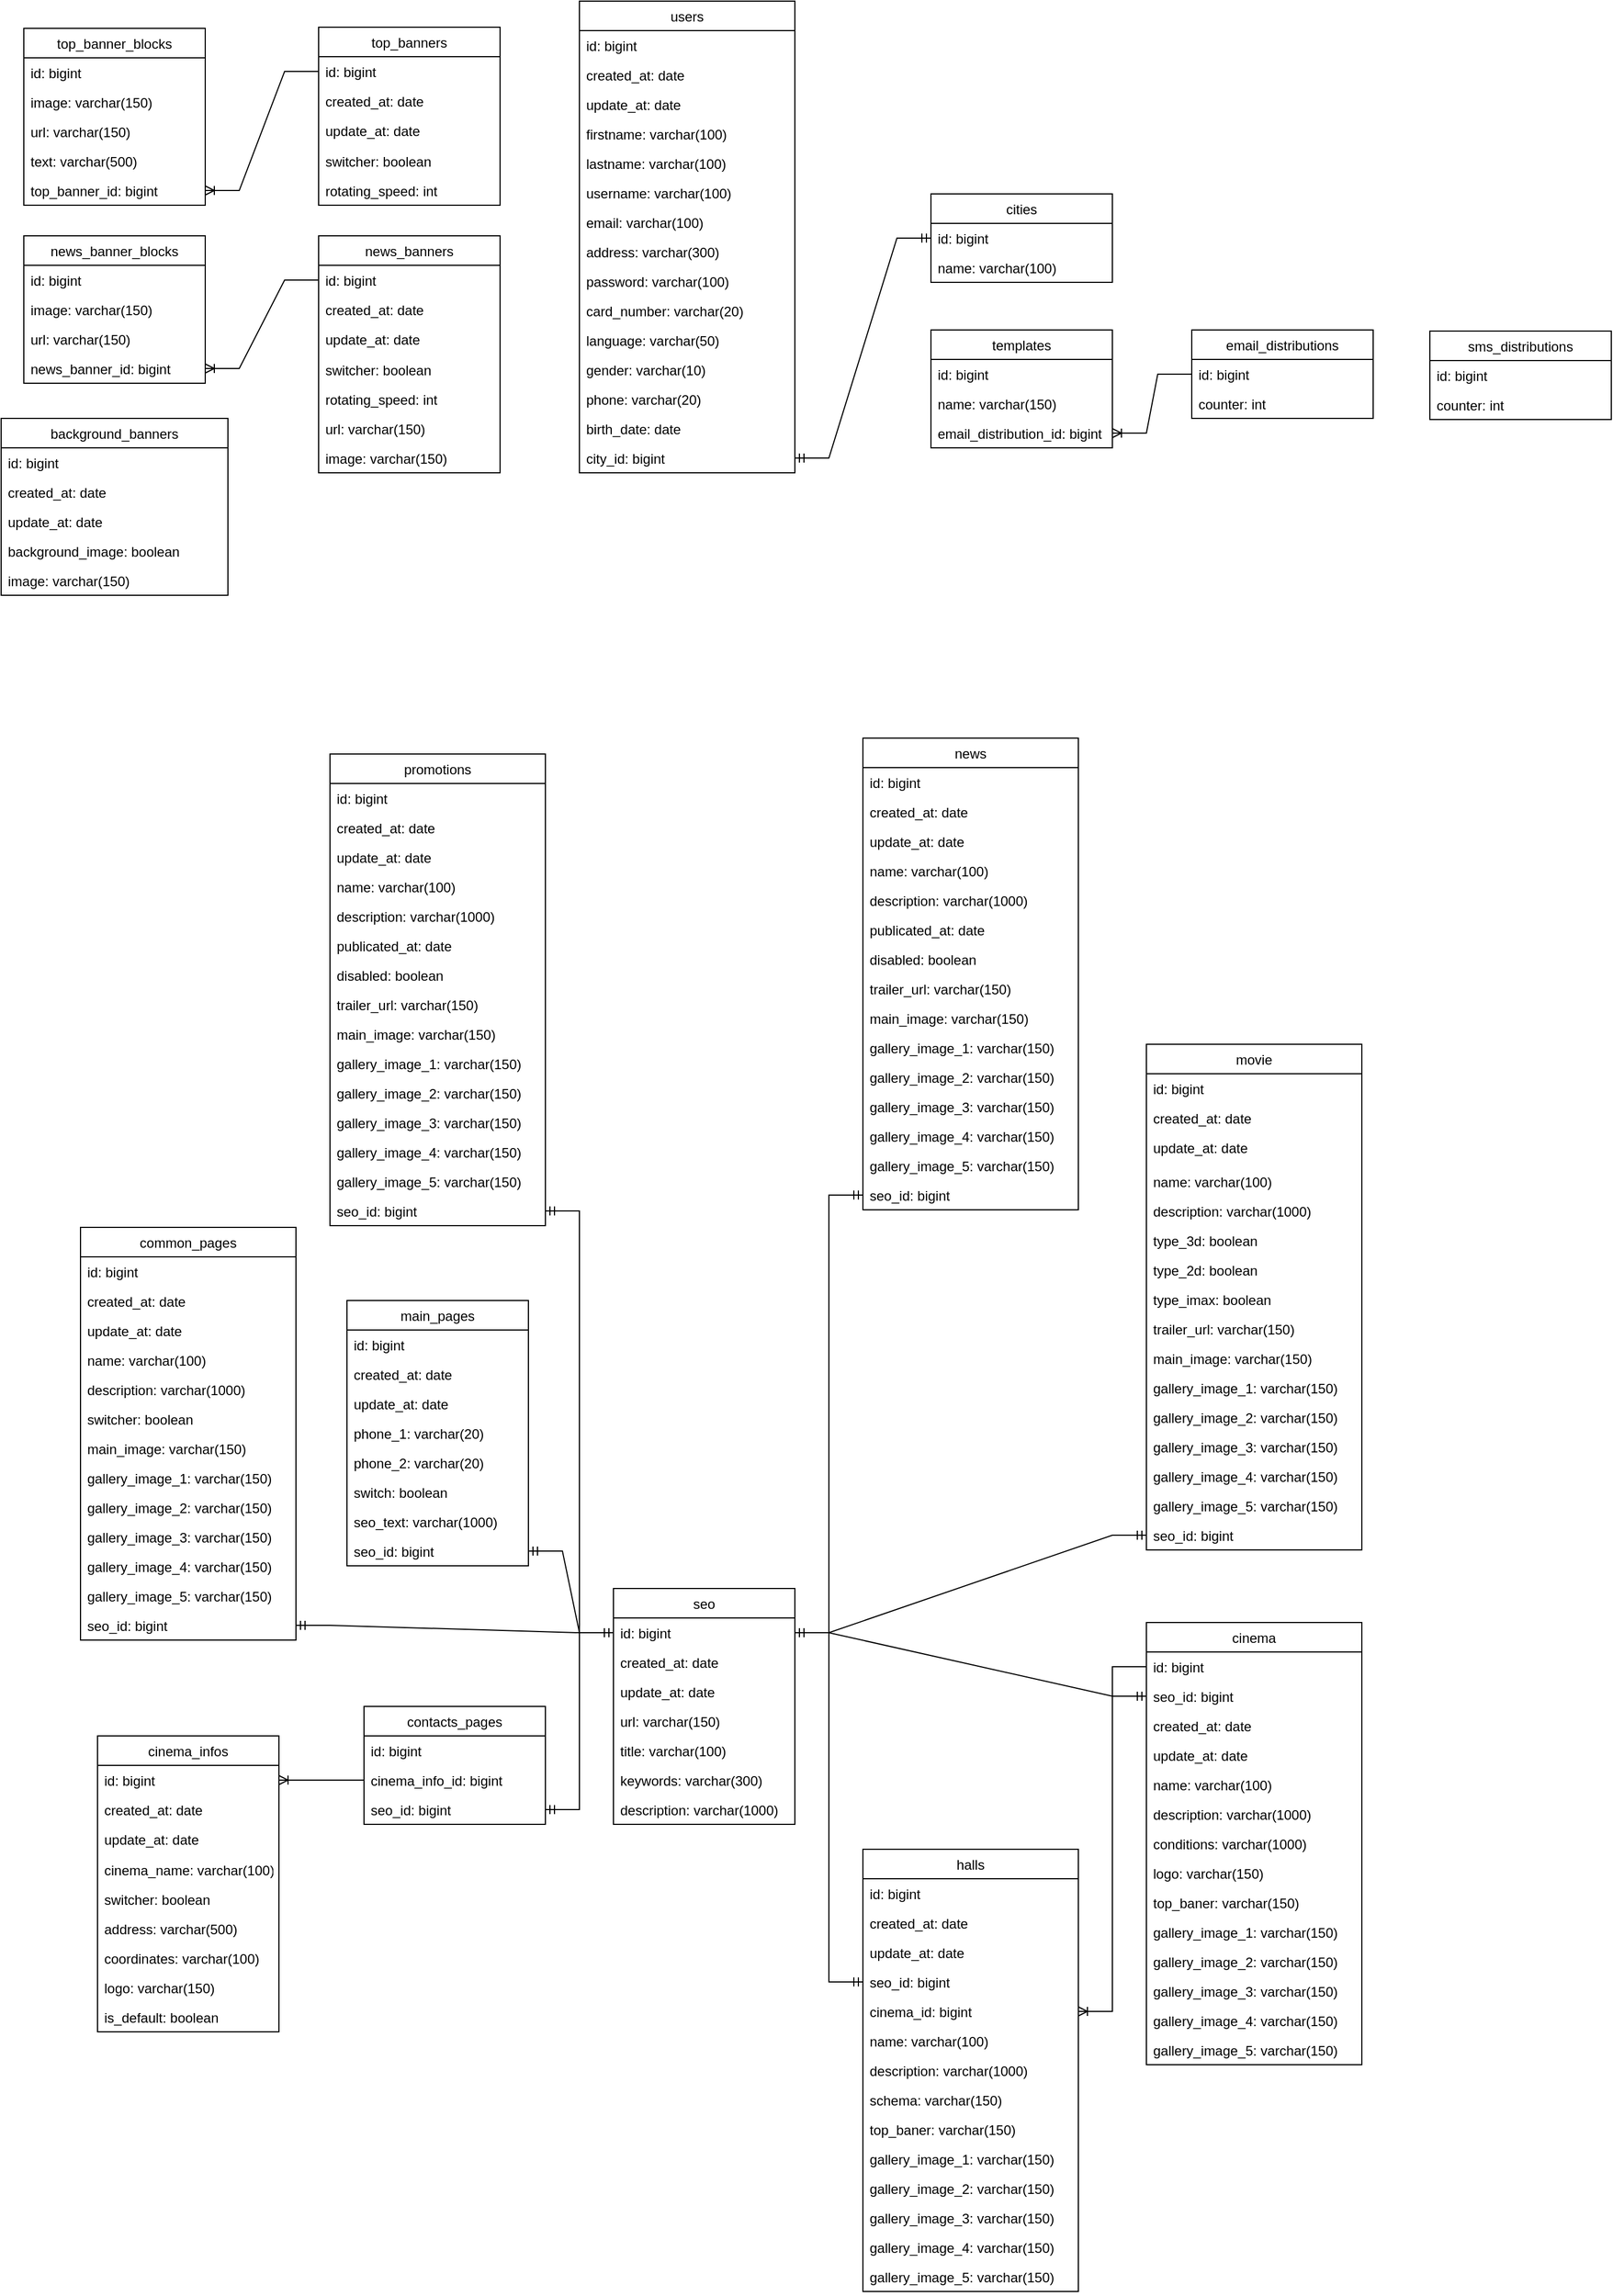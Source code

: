 <mxfile version="20.8.23" type="github">
  <diagram name="Страница 1" id="cjMYpXDU1neyWdPNXTYv">
    <mxGraphModel dx="3217" dy="2439" grid="1" gridSize="10" guides="1" tooltips="1" connect="1" arrows="1" fold="1" page="1" pageScale="1" pageWidth="827" pageHeight="1169" math="0" shadow="0">
      <root>
        <mxCell id="0" />
        <mxCell id="1" parent="0" />
        <mxCell id="Jq3GByXrrjIzkIwr-Jsl-181" value="users" style="swimlane;fontStyle=0;childLayout=stackLayout;horizontal=1;startSize=26;fillColor=none;horizontalStack=0;resizeParent=1;resizeParentMax=0;resizeLast=0;collapsible=1;marginBottom=0;" parent="1" vertex="1">
          <mxGeometry x="-100" y="-1030" width="190" height="416" as="geometry" />
        </mxCell>
        <mxCell id="Jq3GByXrrjIzkIwr-Jsl-182" value="id: bigint" style="text;strokeColor=none;fillColor=none;align=left;verticalAlign=top;spacingLeft=4;spacingRight=4;overflow=hidden;rotatable=0;points=[[0,0.5],[1,0.5]];portConstraint=eastwest;" parent="Jq3GByXrrjIzkIwr-Jsl-181" vertex="1">
          <mxGeometry y="26" width="190" height="26" as="geometry" />
        </mxCell>
        <mxCell id="Jq3GByXrrjIzkIwr-Jsl-195" value="created_at: date" style="text;strokeColor=none;fillColor=none;align=left;verticalAlign=top;spacingLeft=4;spacingRight=4;overflow=hidden;rotatable=0;points=[[0,0.5],[1,0.5]];portConstraint=eastwest;" parent="Jq3GByXrrjIzkIwr-Jsl-181" vertex="1">
          <mxGeometry y="52" width="190" height="26" as="geometry" />
        </mxCell>
        <mxCell id="2R-Qpun8SqBzLlmadvIL-1" value="update_at: date" style="text;strokeColor=none;fillColor=none;align=left;verticalAlign=top;spacingLeft=4;spacingRight=4;overflow=hidden;rotatable=0;points=[[0,0.5],[1,0.5]];portConstraint=eastwest;" parent="Jq3GByXrrjIzkIwr-Jsl-181" vertex="1">
          <mxGeometry y="78" width="190" height="26" as="geometry" />
        </mxCell>
        <mxCell id="Jq3GByXrrjIzkIwr-Jsl-183" value="firstname: varchar(100)" style="text;strokeColor=none;fillColor=none;align=left;verticalAlign=top;spacingLeft=4;spacingRight=4;overflow=hidden;rotatable=0;points=[[0,0.5],[1,0.5]];portConstraint=eastwest;" parent="Jq3GByXrrjIzkIwr-Jsl-181" vertex="1">
          <mxGeometry y="104" width="190" height="26" as="geometry" />
        </mxCell>
        <mxCell id="Jq3GByXrrjIzkIwr-Jsl-196" value="lastname: varchar(100)" style="text;strokeColor=none;fillColor=none;align=left;verticalAlign=top;spacingLeft=4;spacingRight=4;overflow=hidden;rotatable=0;points=[[0,0.5],[1,0.5]];portConstraint=eastwest;" parent="Jq3GByXrrjIzkIwr-Jsl-181" vertex="1">
          <mxGeometry y="130" width="190" height="26" as="geometry" />
        </mxCell>
        <mxCell id="Jq3GByXrrjIzkIwr-Jsl-197" value="username: varchar(100)" style="text;strokeColor=none;fillColor=none;align=left;verticalAlign=top;spacingLeft=4;spacingRight=4;overflow=hidden;rotatable=0;points=[[0,0.5],[1,0.5]];portConstraint=eastwest;" parent="Jq3GByXrrjIzkIwr-Jsl-181" vertex="1">
          <mxGeometry y="156" width="190" height="26" as="geometry" />
        </mxCell>
        <mxCell id="Jq3GByXrrjIzkIwr-Jsl-198" value="email: varchar(100)" style="text;strokeColor=none;fillColor=none;align=left;verticalAlign=top;spacingLeft=4;spacingRight=4;overflow=hidden;rotatable=0;points=[[0,0.5],[1,0.5]];portConstraint=eastwest;" parent="Jq3GByXrrjIzkIwr-Jsl-181" vertex="1">
          <mxGeometry y="182" width="190" height="26" as="geometry" />
        </mxCell>
        <mxCell id="Jq3GByXrrjIzkIwr-Jsl-199" value="address: varchar(300)" style="text;strokeColor=none;fillColor=none;align=left;verticalAlign=top;spacingLeft=4;spacingRight=4;overflow=hidden;rotatable=0;points=[[0,0.5],[1,0.5]];portConstraint=eastwest;" parent="Jq3GByXrrjIzkIwr-Jsl-181" vertex="1">
          <mxGeometry y="208" width="190" height="26" as="geometry" />
        </mxCell>
        <mxCell id="Jq3GByXrrjIzkIwr-Jsl-201" value="password: varchar(100)" style="text;strokeColor=none;fillColor=none;align=left;verticalAlign=top;spacingLeft=4;spacingRight=4;overflow=hidden;rotatable=0;points=[[0,0.5],[1,0.5]];portConstraint=eastwest;" parent="Jq3GByXrrjIzkIwr-Jsl-181" vertex="1">
          <mxGeometry y="234" width="190" height="26" as="geometry" />
        </mxCell>
        <mxCell id="Jq3GByXrrjIzkIwr-Jsl-202" value="card_number: varchar(20)" style="text;strokeColor=none;fillColor=none;align=left;verticalAlign=top;spacingLeft=4;spacingRight=4;overflow=hidden;rotatable=0;points=[[0,0.5],[1,0.5]];portConstraint=eastwest;" parent="Jq3GByXrrjIzkIwr-Jsl-181" vertex="1">
          <mxGeometry y="260" width="190" height="26" as="geometry" />
        </mxCell>
        <mxCell id="Jq3GByXrrjIzkIwr-Jsl-185" value="language: varchar(50)" style="text;strokeColor=none;fillColor=none;align=left;verticalAlign=top;spacingLeft=4;spacingRight=4;overflow=hidden;rotatable=0;points=[[0,0.5],[1,0.5]];portConstraint=eastwest;" parent="Jq3GByXrrjIzkIwr-Jsl-181" vertex="1">
          <mxGeometry y="286" width="190" height="26" as="geometry" />
        </mxCell>
        <mxCell id="Jq3GByXrrjIzkIwr-Jsl-203" value="gender: varchar(10)" style="text;strokeColor=none;fillColor=none;align=left;verticalAlign=top;spacingLeft=4;spacingRight=4;overflow=hidden;rotatable=0;points=[[0,0.5],[1,0.5]];portConstraint=eastwest;" parent="Jq3GByXrrjIzkIwr-Jsl-181" vertex="1">
          <mxGeometry y="312" width="190" height="26" as="geometry" />
        </mxCell>
        <mxCell id="Jq3GByXrrjIzkIwr-Jsl-207" value="phone: varchar(20)" style="text;strokeColor=none;fillColor=none;align=left;verticalAlign=top;spacingLeft=4;spacingRight=4;overflow=hidden;rotatable=0;points=[[0,0.5],[1,0.5]];portConstraint=eastwest;" parent="Jq3GByXrrjIzkIwr-Jsl-181" vertex="1">
          <mxGeometry y="338" width="190" height="26" as="geometry" />
        </mxCell>
        <mxCell id="Jq3GByXrrjIzkIwr-Jsl-204" value="birth_date: date" style="text;strokeColor=none;fillColor=none;align=left;verticalAlign=top;spacingLeft=4;spacingRight=4;overflow=hidden;rotatable=0;points=[[0,0.5],[1,0.5]];portConstraint=eastwest;" parent="Jq3GByXrrjIzkIwr-Jsl-181" vertex="1">
          <mxGeometry y="364" width="190" height="26" as="geometry" />
        </mxCell>
        <mxCell id="y_SN-NrmRVWr8R5dMq1--222" value="city_id: bigint" style="text;strokeColor=none;fillColor=none;align=left;verticalAlign=top;spacingLeft=4;spacingRight=4;overflow=hidden;rotatable=0;points=[[0,0.5],[1,0.5]];portConstraint=eastwest;" parent="Jq3GByXrrjIzkIwr-Jsl-181" vertex="1">
          <mxGeometry y="390" width="190" height="26" as="geometry" />
        </mxCell>
        <mxCell id="Jq3GByXrrjIzkIwr-Jsl-211" value="top_banners" style="swimlane;fontStyle=0;childLayout=stackLayout;horizontal=1;startSize=26;fillColor=none;horizontalStack=0;resizeParent=1;resizeParentMax=0;resizeLast=0;collapsible=1;marginBottom=0;" parent="1" vertex="1">
          <mxGeometry x="-330" y="-1007" width="160" height="157" as="geometry" />
        </mxCell>
        <mxCell id="Jq3GByXrrjIzkIwr-Jsl-212" value="id: bigint" style="text;strokeColor=none;fillColor=none;align=left;verticalAlign=top;spacingLeft=4;spacingRight=4;overflow=hidden;rotatable=0;points=[[0,0.5],[1,0.5]];portConstraint=eastwest;" parent="Jq3GByXrrjIzkIwr-Jsl-211" vertex="1">
          <mxGeometry y="26" width="160" height="26" as="geometry" />
        </mxCell>
        <mxCell id="2R-Qpun8SqBzLlmadvIL-46" value="created_at: date" style="text;strokeColor=none;fillColor=none;align=left;verticalAlign=top;spacingLeft=4;spacingRight=4;overflow=hidden;rotatable=0;points=[[0,0.5],[1,0.5]];portConstraint=eastwest;" parent="Jq3GByXrrjIzkIwr-Jsl-211" vertex="1">
          <mxGeometry y="52" width="160" height="26" as="geometry" />
        </mxCell>
        <mxCell id="2R-Qpun8SqBzLlmadvIL-47" value="update_at: date" style="text;strokeColor=none;fillColor=none;align=left;verticalAlign=top;spacingLeft=4;spacingRight=4;overflow=hidden;rotatable=0;points=[[0,0.5],[1,0.5]];portConstraint=eastwest;" parent="Jq3GByXrrjIzkIwr-Jsl-211" vertex="1">
          <mxGeometry y="78" width="160" height="27" as="geometry" />
        </mxCell>
        <mxCell id="Jq3GByXrrjIzkIwr-Jsl-220" value="switcher: boolean" style="text;strokeColor=none;fillColor=none;align=left;verticalAlign=top;spacingLeft=4;spacingRight=4;overflow=hidden;rotatable=0;points=[[0,0.5],[1,0.5]];portConstraint=eastwest;" parent="Jq3GByXrrjIzkIwr-Jsl-211" vertex="1">
          <mxGeometry y="105" width="160" height="26" as="geometry" />
        </mxCell>
        <mxCell id="Jq3GByXrrjIzkIwr-Jsl-242" value="rotating_speed: int" style="text;strokeColor=none;fillColor=none;align=left;verticalAlign=top;spacingLeft=4;spacingRight=4;overflow=hidden;rotatable=0;points=[[0,0.5],[1,0.5]];portConstraint=eastwest;" parent="Jq3GByXrrjIzkIwr-Jsl-211" vertex="1">
          <mxGeometry y="131" width="160" height="26" as="geometry" />
        </mxCell>
        <mxCell id="Jq3GByXrrjIzkIwr-Jsl-225" value="news_banner_blocks" style="swimlane;fontStyle=0;childLayout=stackLayout;horizontal=1;startSize=26;fillColor=none;horizontalStack=0;resizeParent=1;resizeParentMax=0;resizeLast=0;collapsible=1;marginBottom=0;" parent="1" vertex="1">
          <mxGeometry x="-590" y="-823" width="160" height="130" as="geometry" />
        </mxCell>
        <mxCell id="Jq3GByXrrjIzkIwr-Jsl-226" value="id: bigint" style="text;strokeColor=none;fillColor=none;align=left;verticalAlign=top;spacingLeft=4;spacingRight=4;overflow=hidden;rotatable=0;points=[[0,0.5],[1,0.5]];portConstraint=eastwest;" parent="Jq3GByXrrjIzkIwr-Jsl-225" vertex="1">
          <mxGeometry y="26" width="160" height="26" as="geometry" />
        </mxCell>
        <mxCell id="Jq3GByXrrjIzkIwr-Jsl-230" value="image: varchar(150)" style="text;strokeColor=none;fillColor=none;align=left;verticalAlign=top;spacingLeft=4;spacingRight=4;overflow=hidden;rotatable=0;points=[[0,0.5],[1,0.5]];portConstraint=eastwest;" parent="Jq3GByXrrjIzkIwr-Jsl-225" vertex="1">
          <mxGeometry y="52" width="160" height="26" as="geometry" />
        </mxCell>
        <mxCell id="Jq3GByXrrjIzkIwr-Jsl-229" value="url: varchar(150)" style="text;strokeColor=none;fillColor=none;align=left;verticalAlign=top;spacingLeft=4;spacingRight=4;overflow=hidden;rotatable=0;points=[[0,0.5],[1,0.5]];portConstraint=eastwest;" parent="Jq3GByXrrjIzkIwr-Jsl-225" vertex="1">
          <mxGeometry y="78" width="160" height="26" as="geometry" />
        </mxCell>
        <mxCell id="y_SN-NrmRVWr8R5dMq1--432" value="news_banner_id: bigint" style="text;strokeColor=none;fillColor=none;align=left;verticalAlign=top;spacingLeft=4;spacingRight=4;overflow=hidden;rotatable=0;points=[[0,0.5],[1,0.5]];portConstraint=eastwest;" parent="Jq3GByXrrjIzkIwr-Jsl-225" vertex="1">
          <mxGeometry y="104" width="160" height="26" as="geometry" />
        </mxCell>
        <mxCell id="Jq3GByXrrjIzkIwr-Jsl-234" value="background_banners" style="swimlane;fontStyle=0;childLayout=stackLayout;horizontal=1;startSize=26;fillColor=none;horizontalStack=0;resizeParent=1;resizeParentMax=0;resizeLast=0;collapsible=1;marginBottom=0;" parent="1" vertex="1">
          <mxGeometry x="-610" y="-662" width="200" height="156" as="geometry" />
        </mxCell>
        <mxCell id="Jq3GByXrrjIzkIwr-Jsl-235" value="id: bigint" style="text;strokeColor=none;fillColor=none;align=left;verticalAlign=top;spacingLeft=4;spacingRight=4;overflow=hidden;rotatable=0;points=[[0,0.5],[1,0.5]];portConstraint=eastwest;" parent="Jq3GByXrrjIzkIwr-Jsl-234" vertex="1">
          <mxGeometry y="26" width="200" height="26" as="geometry" />
        </mxCell>
        <mxCell id="2R-Qpun8SqBzLlmadvIL-6" value="created_at: date" style="text;strokeColor=none;fillColor=none;align=left;verticalAlign=top;spacingLeft=4;spacingRight=4;overflow=hidden;rotatable=0;points=[[0,0.5],[1,0.5]];portConstraint=eastwest;" parent="Jq3GByXrrjIzkIwr-Jsl-234" vertex="1">
          <mxGeometry y="52" width="200" height="26" as="geometry" />
        </mxCell>
        <mxCell id="2R-Qpun8SqBzLlmadvIL-7" value="update_at: date" style="text;strokeColor=none;fillColor=none;align=left;verticalAlign=top;spacingLeft=4;spacingRight=4;overflow=hidden;rotatable=0;points=[[0,0.5],[1,0.5]];portConstraint=eastwest;" parent="Jq3GByXrrjIzkIwr-Jsl-234" vertex="1">
          <mxGeometry y="78" width="200" height="26" as="geometry" />
        </mxCell>
        <mxCell id="Jq3GByXrrjIzkIwr-Jsl-236" value="background_image: boolean" style="text;strokeColor=none;fillColor=none;align=left;verticalAlign=top;spacingLeft=4;spacingRight=4;overflow=hidden;rotatable=0;points=[[0,0.5],[1,0.5]];portConstraint=eastwest;" parent="Jq3GByXrrjIzkIwr-Jsl-234" vertex="1">
          <mxGeometry y="104" width="200" height="26" as="geometry" />
        </mxCell>
        <mxCell id="Jq3GByXrrjIzkIwr-Jsl-239" value="image: varchar(150)" style="text;strokeColor=none;fillColor=none;align=left;verticalAlign=top;spacingLeft=4;spacingRight=4;overflow=hidden;rotatable=0;points=[[0,0.5],[1,0.5]];portConstraint=eastwest;" parent="Jq3GByXrrjIzkIwr-Jsl-234" vertex="1">
          <mxGeometry y="130" width="200" height="26" as="geometry" />
        </mxCell>
        <mxCell id="y_SN-NrmRVWr8R5dMq1--215" value="cities" style="swimlane;fontStyle=0;childLayout=stackLayout;horizontal=1;startSize=26;fillColor=none;horizontalStack=0;resizeParent=1;resizeParentMax=0;resizeLast=0;collapsible=1;marginBottom=0;" parent="1" vertex="1">
          <mxGeometry x="210" y="-860" width="160" height="78" as="geometry" />
        </mxCell>
        <mxCell id="y_SN-NrmRVWr8R5dMq1--216" value="id: bigint" style="text;strokeColor=none;fillColor=none;align=left;verticalAlign=top;spacingLeft=4;spacingRight=4;overflow=hidden;rotatable=0;points=[[0,0.5],[1,0.5]];portConstraint=eastwest;" parent="y_SN-NrmRVWr8R5dMq1--215" vertex="1">
          <mxGeometry y="26" width="160" height="26" as="geometry" />
        </mxCell>
        <mxCell id="y_SN-NrmRVWr8R5dMq1--217" value="name: varchar(100)" style="text;strokeColor=none;fillColor=none;align=left;verticalAlign=top;spacingLeft=4;spacingRight=4;overflow=hidden;rotatable=0;points=[[0,0.5],[1,0.5]];portConstraint=eastwest;" parent="y_SN-NrmRVWr8R5dMq1--215" vertex="1">
          <mxGeometry y="52" width="160" height="26" as="geometry" />
        </mxCell>
        <mxCell id="y_SN-NrmRVWr8R5dMq1--221" value="" style="edgeStyle=entityRelationEdgeStyle;fontSize=12;html=1;endArrow=ERmandOne;startArrow=ERmandOne;rounded=0;exitX=0;exitY=0.5;exitDx=0;exitDy=0;entryX=1;entryY=0.5;entryDx=0;entryDy=0;" parent="1" source="y_SN-NrmRVWr8R5dMq1--216" target="y_SN-NrmRVWr8R5dMq1--222" edge="1">
          <mxGeometry width="100" height="100" relative="1" as="geometry">
            <mxPoint x="365" y="-940" as="sourcePoint" />
            <mxPoint x="140" y="-880" as="targetPoint" />
          </mxGeometry>
        </mxCell>
        <mxCell id="y_SN-NrmRVWr8R5dMq1--223" value="email_distributions" style="swimlane;fontStyle=0;childLayout=stackLayout;horizontal=1;startSize=26;fillColor=none;horizontalStack=0;resizeParent=1;resizeParentMax=0;resizeLast=0;collapsible=1;marginBottom=0;" parent="1" vertex="1">
          <mxGeometry x="440" y="-740" width="160" height="78" as="geometry" />
        </mxCell>
        <mxCell id="y_SN-NrmRVWr8R5dMq1--224" value="id: bigint" style="text;strokeColor=none;fillColor=none;align=left;verticalAlign=top;spacingLeft=4;spacingRight=4;overflow=hidden;rotatable=0;points=[[0,0.5],[1,0.5]];portConstraint=eastwest;" parent="y_SN-NrmRVWr8R5dMq1--223" vertex="1">
          <mxGeometry y="26" width="160" height="26" as="geometry" />
        </mxCell>
        <mxCell id="y_SN-NrmRVWr8R5dMq1--225" value="counter: int" style="text;strokeColor=none;fillColor=none;align=left;verticalAlign=top;spacingLeft=4;spacingRight=4;overflow=hidden;rotatable=0;points=[[0,0.5],[1,0.5]];portConstraint=eastwest;" parent="y_SN-NrmRVWr8R5dMq1--223" vertex="1">
          <mxGeometry y="52" width="160" height="26" as="geometry" />
        </mxCell>
        <mxCell id="y_SN-NrmRVWr8R5dMq1--226" value="sms_distributions" style="swimlane;fontStyle=0;childLayout=stackLayout;horizontal=1;startSize=26;fillColor=none;horizontalStack=0;resizeParent=1;resizeParentMax=0;resizeLast=0;collapsible=1;marginBottom=0;" parent="1" vertex="1">
          <mxGeometry x="650" y="-739" width="160" height="78" as="geometry" />
        </mxCell>
        <mxCell id="y_SN-NrmRVWr8R5dMq1--227" value="id: bigint" style="text;strokeColor=none;fillColor=none;align=left;verticalAlign=top;spacingLeft=4;spacingRight=4;overflow=hidden;rotatable=0;points=[[0,0.5],[1,0.5]];portConstraint=eastwest;" parent="y_SN-NrmRVWr8R5dMq1--226" vertex="1">
          <mxGeometry y="26" width="160" height="26" as="geometry" />
        </mxCell>
        <mxCell id="y_SN-NrmRVWr8R5dMq1--228" value="counter: int" style="text;strokeColor=none;fillColor=none;align=left;verticalAlign=top;spacingLeft=4;spacingRight=4;overflow=hidden;rotatable=0;points=[[0,0.5],[1,0.5]];portConstraint=eastwest;" parent="y_SN-NrmRVWr8R5dMq1--226" vertex="1">
          <mxGeometry y="52" width="160" height="26" as="geometry" />
        </mxCell>
        <mxCell id="y_SN-NrmRVWr8R5dMq1--237" value="movie" style="swimlane;fontStyle=0;childLayout=stackLayout;horizontal=1;startSize=26;fillColor=none;horizontalStack=0;resizeParent=1;resizeParentMax=0;resizeLast=0;collapsible=1;marginBottom=0;" parent="1" vertex="1">
          <mxGeometry x="400" y="-110" width="190" height="446" as="geometry" />
        </mxCell>
        <mxCell id="y_SN-NrmRVWr8R5dMq1--238" value="id: bigint" style="text;strokeColor=none;fillColor=none;align=left;verticalAlign=top;spacingLeft=4;spacingRight=4;overflow=hidden;rotatable=0;points=[[0,0.5],[1,0.5]];portConstraint=eastwest;" parent="y_SN-NrmRVWr8R5dMq1--237" vertex="1">
          <mxGeometry y="26" width="190" height="26" as="geometry" />
        </mxCell>
        <mxCell id="2R-Qpun8SqBzLlmadvIL-24" value="created_at: date" style="text;strokeColor=none;fillColor=none;align=left;verticalAlign=top;spacingLeft=4;spacingRight=4;overflow=hidden;rotatable=0;points=[[0,0.5],[1,0.5]];portConstraint=eastwest;" parent="y_SN-NrmRVWr8R5dMq1--237" vertex="1">
          <mxGeometry y="52" width="190" height="26" as="geometry" />
        </mxCell>
        <mxCell id="2R-Qpun8SqBzLlmadvIL-25" value="update_at: date" style="text;strokeColor=none;fillColor=none;align=left;verticalAlign=top;spacingLeft=4;spacingRight=4;overflow=hidden;rotatable=0;points=[[0,0.5],[1,0.5]];portConstraint=eastwest;" parent="y_SN-NrmRVWr8R5dMq1--237" vertex="1">
          <mxGeometry y="78" width="190" height="30" as="geometry" />
        </mxCell>
        <mxCell id="y_SN-NrmRVWr8R5dMq1--239" value="name: varchar(100)" style="text;strokeColor=none;fillColor=none;align=left;verticalAlign=top;spacingLeft=4;spacingRight=4;overflow=hidden;rotatable=0;points=[[0,0.5],[1,0.5]];portConstraint=eastwest;" parent="y_SN-NrmRVWr8R5dMq1--237" vertex="1">
          <mxGeometry y="108" width="190" height="26" as="geometry" />
        </mxCell>
        <mxCell id="y_SN-NrmRVWr8R5dMq1--240" value="description: varchar(1000)" style="text;strokeColor=none;fillColor=none;align=left;verticalAlign=top;spacingLeft=4;spacingRight=4;overflow=hidden;rotatable=0;points=[[0,0.5],[1,0.5]];portConstraint=eastwest;" parent="y_SN-NrmRVWr8R5dMq1--237" vertex="1">
          <mxGeometry y="134" width="190" height="26" as="geometry" />
        </mxCell>
        <mxCell id="y_SN-NrmRVWr8R5dMq1--242" value="type_3d: boolean" style="text;strokeColor=none;fillColor=none;align=left;verticalAlign=top;spacingLeft=4;spacingRight=4;overflow=hidden;rotatable=0;points=[[0,0.5],[1,0.5]];portConstraint=eastwest;" parent="y_SN-NrmRVWr8R5dMq1--237" vertex="1">
          <mxGeometry y="160" width="190" height="26" as="geometry" />
        </mxCell>
        <mxCell id="y_SN-NrmRVWr8R5dMq1--243" value="type_2d: boolean" style="text;strokeColor=none;fillColor=none;align=left;verticalAlign=top;spacingLeft=4;spacingRight=4;overflow=hidden;rotatable=0;points=[[0,0.5],[1,0.5]];portConstraint=eastwest;" parent="y_SN-NrmRVWr8R5dMq1--237" vertex="1">
          <mxGeometry y="186" width="190" height="26" as="geometry" />
        </mxCell>
        <mxCell id="y_SN-NrmRVWr8R5dMq1--244" value="type_imax: boolean" style="text;strokeColor=none;fillColor=none;align=left;verticalAlign=top;spacingLeft=4;spacingRight=4;overflow=hidden;rotatable=0;points=[[0,0.5],[1,0.5]];portConstraint=eastwest;" parent="y_SN-NrmRVWr8R5dMq1--237" vertex="1">
          <mxGeometry y="212" width="190" height="26" as="geometry" />
        </mxCell>
        <mxCell id="y_SN-NrmRVWr8R5dMq1--241" value="trailer_url: varchar(150)" style="text;strokeColor=none;fillColor=none;align=left;verticalAlign=top;spacingLeft=4;spacingRight=4;overflow=hidden;rotatable=0;points=[[0,0.5],[1,0.5]];portConstraint=eastwest;" parent="y_SN-NrmRVWr8R5dMq1--237" vertex="1">
          <mxGeometry y="238" width="190" height="26" as="geometry" />
        </mxCell>
        <mxCell id="y_SN-NrmRVWr8R5dMq1--245" value="main_image: varchar(150)" style="text;strokeColor=none;fillColor=none;align=left;verticalAlign=top;spacingLeft=4;spacingRight=4;overflow=hidden;rotatable=0;points=[[0,0.5],[1,0.5]];portConstraint=eastwest;" parent="y_SN-NrmRVWr8R5dMq1--237" vertex="1">
          <mxGeometry y="264" width="190" height="26" as="geometry" />
        </mxCell>
        <mxCell id="y_SN-NrmRVWr8R5dMq1--412" value="gallery_image_1: varchar(150)" style="text;strokeColor=none;fillColor=none;align=left;verticalAlign=top;spacingLeft=4;spacingRight=4;overflow=hidden;rotatable=0;points=[[0,0.5],[1,0.5]];portConstraint=eastwest;" parent="y_SN-NrmRVWr8R5dMq1--237" vertex="1">
          <mxGeometry y="290" width="190" height="26" as="geometry" />
        </mxCell>
        <mxCell id="y_SN-NrmRVWr8R5dMq1--413" value="gallery_image_2: varchar(150)" style="text;strokeColor=none;fillColor=none;align=left;verticalAlign=top;spacingLeft=4;spacingRight=4;overflow=hidden;rotatable=0;points=[[0,0.5],[1,0.5]];portConstraint=eastwest;" parent="y_SN-NrmRVWr8R5dMq1--237" vertex="1">
          <mxGeometry y="316" width="190" height="26" as="geometry" />
        </mxCell>
        <mxCell id="y_SN-NrmRVWr8R5dMq1--414" value="gallery_image_3: varchar(150)" style="text;strokeColor=none;fillColor=none;align=left;verticalAlign=top;spacingLeft=4;spacingRight=4;overflow=hidden;rotatable=0;points=[[0,0.5],[1,0.5]];portConstraint=eastwest;" parent="y_SN-NrmRVWr8R5dMq1--237" vertex="1">
          <mxGeometry y="342" width="190" height="26" as="geometry" />
        </mxCell>
        <mxCell id="y_SN-NrmRVWr8R5dMq1--415" value="gallery_image_4: varchar(150)" style="text;strokeColor=none;fillColor=none;align=left;verticalAlign=top;spacingLeft=4;spacingRight=4;overflow=hidden;rotatable=0;points=[[0,0.5],[1,0.5]];portConstraint=eastwest;" parent="y_SN-NrmRVWr8R5dMq1--237" vertex="1">
          <mxGeometry y="368" width="190" height="26" as="geometry" />
        </mxCell>
        <mxCell id="y_SN-NrmRVWr8R5dMq1--416" value="gallery_image_5: varchar(150)" style="text;strokeColor=none;fillColor=none;align=left;verticalAlign=top;spacingLeft=4;spacingRight=4;overflow=hidden;rotatable=0;points=[[0,0.5],[1,0.5]];portConstraint=eastwest;" parent="y_SN-NrmRVWr8R5dMq1--237" vertex="1">
          <mxGeometry y="394" width="190" height="26" as="geometry" />
        </mxCell>
        <mxCell id="y_SN-NrmRVWr8R5dMq1--246" value="seo_id: bigint" style="text;strokeColor=none;fillColor=none;align=left;verticalAlign=top;spacingLeft=4;spacingRight=4;overflow=hidden;rotatable=0;points=[[0,0.5],[1,0.5]];portConstraint=eastwest;" parent="y_SN-NrmRVWr8R5dMq1--237" vertex="1">
          <mxGeometry y="420" width="190" height="26" as="geometry" />
        </mxCell>
        <mxCell id="y_SN-NrmRVWr8R5dMq1--247" value="seo" style="swimlane;fontStyle=0;childLayout=stackLayout;horizontal=1;startSize=26;fillColor=none;horizontalStack=0;resizeParent=1;resizeParentMax=0;resizeLast=0;collapsible=1;marginBottom=0;" parent="1" vertex="1">
          <mxGeometry x="-70" y="370" width="160" height="208" as="geometry" />
        </mxCell>
        <mxCell id="y_SN-NrmRVWr8R5dMq1--248" value="id: bigint" style="text;strokeColor=none;fillColor=none;align=left;verticalAlign=top;spacingLeft=4;spacingRight=4;overflow=hidden;rotatable=0;points=[[0,0.5],[1,0.5]];portConstraint=eastwest;" parent="y_SN-NrmRVWr8R5dMq1--247" vertex="1">
          <mxGeometry y="26" width="160" height="26" as="geometry" />
        </mxCell>
        <mxCell id="2R-Qpun8SqBzLlmadvIL-10" value="created_at: date" style="text;strokeColor=none;fillColor=none;align=left;verticalAlign=top;spacingLeft=4;spacingRight=4;overflow=hidden;rotatable=0;points=[[0,0.5],[1,0.5]];portConstraint=eastwest;" parent="y_SN-NrmRVWr8R5dMq1--247" vertex="1">
          <mxGeometry y="52" width="160" height="26" as="geometry" />
        </mxCell>
        <mxCell id="2R-Qpun8SqBzLlmadvIL-11" value="update_at: date" style="text;strokeColor=none;fillColor=none;align=left;verticalAlign=top;spacingLeft=4;spacingRight=4;overflow=hidden;rotatable=0;points=[[0,0.5],[1,0.5]];portConstraint=eastwest;" parent="y_SN-NrmRVWr8R5dMq1--247" vertex="1">
          <mxGeometry y="78" width="160" height="26" as="geometry" />
        </mxCell>
        <mxCell id="y_SN-NrmRVWr8R5dMq1--249" value="url: varchar(150)" style="text;strokeColor=none;fillColor=none;align=left;verticalAlign=top;spacingLeft=4;spacingRight=4;overflow=hidden;rotatable=0;points=[[0,0.5],[1,0.5]];portConstraint=eastwest;" parent="y_SN-NrmRVWr8R5dMq1--247" vertex="1">
          <mxGeometry y="104" width="160" height="26" as="geometry" />
        </mxCell>
        <mxCell id="y_SN-NrmRVWr8R5dMq1--250" value="title: varchar(100)" style="text;strokeColor=none;fillColor=none;align=left;verticalAlign=top;spacingLeft=4;spacingRight=4;overflow=hidden;rotatable=0;points=[[0,0.5],[1,0.5]];portConstraint=eastwest;" parent="y_SN-NrmRVWr8R5dMq1--247" vertex="1">
          <mxGeometry y="130" width="160" height="26" as="geometry" />
        </mxCell>
        <mxCell id="y_SN-NrmRVWr8R5dMq1--251" value="keywords: varchar(300)" style="text;strokeColor=none;fillColor=none;align=left;verticalAlign=top;spacingLeft=4;spacingRight=4;overflow=hidden;rotatable=0;points=[[0,0.5],[1,0.5]];portConstraint=eastwest;" parent="y_SN-NrmRVWr8R5dMq1--247" vertex="1">
          <mxGeometry y="156" width="160" height="26" as="geometry" />
        </mxCell>
        <mxCell id="y_SN-NrmRVWr8R5dMq1--252" value="description: varchar(1000)" style="text;strokeColor=none;fillColor=none;align=left;verticalAlign=top;spacingLeft=4;spacingRight=4;overflow=hidden;rotatable=0;points=[[0,0.5],[1,0.5]];portConstraint=eastwest;" parent="y_SN-NrmRVWr8R5dMq1--247" vertex="1">
          <mxGeometry y="182" width="160" height="26" as="geometry" />
        </mxCell>
        <mxCell id="y_SN-NrmRVWr8R5dMq1--254" value="" style="edgeStyle=entityRelationEdgeStyle;fontSize=12;html=1;endArrow=ERmandOne;startArrow=ERmandOne;rounded=0;exitX=1;exitY=0.5;exitDx=0;exitDy=0;entryX=0;entryY=0.5;entryDx=0;entryDy=0;" parent="1" source="y_SN-NrmRVWr8R5dMq1--248" target="y_SN-NrmRVWr8R5dMq1--246" edge="1">
          <mxGeometry width="100" height="100" relative="1" as="geometry">
            <mxPoint x="90" y="179" as="sourcePoint" />
            <mxPoint x="334" y="241" as="targetPoint" />
          </mxGeometry>
        </mxCell>
        <mxCell id="y_SN-NrmRVWr8R5dMq1--255" value="cinema" style="swimlane;fontStyle=0;childLayout=stackLayout;horizontal=1;startSize=26;fillColor=none;horizontalStack=0;resizeParent=1;resizeParentMax=0;resizeLast=0;collapsible=1;marginBottom=0;" parent="1" vertex="1">
          <mxGeometry x="400" y="400" width="190" height="390" as="geometry" />
        </mxCell>
        <mxCell id="y_SN-NrmRVWr8R5dMq1--256" value="id: bigint" style="text;strokeColor=none;fillColor=none;align=left;verticalAlign=top;spacingLeft=4;spacingRight=4;overflow=hidden;rotatable=0;points=[[0,0.5],[1,0.5]];portConstraint=eastwest;" parent="y_SN-NrmRVWr8R5dMq1--255" vertex="1">
          <mxGeometry y="26" width="190" height="26" as="geometry" />
        </mxCell>
        <mxCell id="y_SN-NrmRVWr8R5dMq1--262" value="seo_id: bigint" style="text;strokeColor=none;fillColor=none;align=left;verticalAlign=top;spacingLeft=4;spacingRight=4;overflow=hidden;rotatable=0;points=[[0,0.5],[1,0.5]];portConstraint=eastwest;" parent="y_SN-NrmRVWr8R5dMq1--255" vertex="1">
          <mxGeometry y="52" width="190" height="26" as="geometry" />
        </mxCell>
        <mxCell id="2R-Qpun8SqBzLlmadvIL-8" value="created_at: date" style="text;strokeColor=none;fillColor=none;align=left;verticalAlign=top;spacingLeft=4;spacingRight=4;overflow=hidden;rotatable=0;points=[[0,0.5],[1,0.5]];portConstraint=eastwest;" parent="y_SN-NrmRVWr8R5dMq1--255" vertex="1">
          <mxGeometry y="78" width="190" height="26" as="geometry" />
        </mxCell>
        <mxCell id="2R-Qpun8SqBzLlmadvIL-9" value="update_at: date" style="text;strokeColor=none;fillColor=none;align=left;verticalAlign=top;spacingLeft=4;spacingRight=4;overflow=hidden;rotatable=0;points=[[0,0.5],[1,0.5]];portConstraint=eastwest;" parent="y_SN-NrmRVWr8R5dMq1--255" vertex="1">
          <mxGeometry y="104" width="190" height="26" as="geometry" />
        </mxCell>
        <mxCell id="y_SN-NrmRVWr8R5dMq1--257" value="name: varchar(100)" style="text;strokeColor=none;fillColor=none;align=left;verticalAlign=top;spacingLeft=4;spacingRight=4;overflow=hidden;rotatable=0;points=[[0,0.5],[1,0.5]];portConstraint=eastwest;" parent="y_SN-NrmRVWr8R5dMq1--255" vertex="1">
          <mxGeometry y="130" width="190" height="26" as="geometry" />
        </mxCell>
        <mxCell id="y_SN-NrmRVWr8R5dMq1--258" value="description: varchar(1000)" style="text;strokeColor=none;fillColor=none;align=left;verticalAlign=top;spacingLeft=4;spacingRight=4;overflow=hidden;rotatable=0;points=[[0,0.5],[1,0.5]];portConstraint=eastwest;" parent="y_SN-NrmRVWr8R5dMq1--255" vertex="1">
          <mxGeometry y="156" width="190" height="26" as="geometry" />
        </mxCell>
        <mxCell id="y_SN-NrmRVWr8R5dMq1--259" value="conditions: varchar(1000)" style="text;strokeColor=none;fillColor=none;align=left;verticalAlign=top;spacingLeft=4;spacingRight=4;overflow=hidden;rotatable=0;points=[[0,0.5],[1,0.5]];portConstraint=eastwest;" parent="y_SN-NrmRVWr8R5dMq1--255" vertex="1">
          <mxGeometry y="182" width="190" height="26" as="geometry" />
        </mxCell>
        <mxCell id="y_SN-NrmRVWr8R5dMq1--260" value="logo: varchar(150)" style="text;strokeColor=none;fillColor=none;align=left;verticalAlign=top;spacingLeft=4;spacingRight=4;overflow=hidden;rotatable=0;points=[[0,0.5],[1,0.5]];portConstraint=eastwest;" parent="y_SN-NrmRVWr8R5dMq1--255" vertex="1">
          <mxGeometry y="208" width="190" height="26" as="geometry" />
        </mxCell>
        <mxCell id="y_SN-NrmRVWr8R5dMq1--261" value="top_baner: varchar(150)" style="text;strokeColor=none;fillColor=none;align=left;verticalAlign=top;spacingLeft=4;spacingRight=4;overflow=hidden;rotatable=0;points=[[0,0.5],[1,0.5]];portConstraint=eastwest;" parent="y_SN-NrmRVWr8R5dMq1--255" vertex="1">
          <mxGeometry y="234" width="190" height="26" as="geometry" />
        </mxCell>
        <mxCell id="y_SN-NrmRVWr8R5dMq1--407" value="gallery_image_1: varchar(150)" style="text;strokeColor=none;fillColor=none;align=left;verticalAlign=top;spacingLeft=4;spacingRight=4;overflow=hidden;rotatable=0;points=[[0,0.5],[1,0.5]];portConstraint=eastwest;" parent="y_SN-NrmRVWr8R5dMq1--255" vertex="1">
          <mxGeometry y="260" width="190" height="26" as="geometry" />
        </mxCell>
        <mxCell id="y_SN-NrmRVWr8R5dMq1--408" value="gallery_image_2: varchar(150)" style="text;strokeColor=none;fillColor=none;align=left;verticalAlign=top;spacingLeft=4;spacingRight=4;overflow=hidden;rotatable=0;points=[[0,0.5],[1,0.5]];portConstraint=eastwest;" parent="y_SN-NrmRVWr8R5dMq1--255" vertex="1">
          <mxGeometry y="286" width="190" height="26" as="geometry" />
        </mxCell>
        <mxCell id="y_SN-NrmRVWr8R5dMq1--409" value="gallery_image_3: varchar(150)" style="text;strokeColor=none;fillColor=none;align=left;verticalAlign=top;spacingLeft=4;spacingRight=4;overflow=hidden;rotatable=0;points=[[0,0.5],[1,0.5]];portConstraint=eastwest;" parent="y_SN-NrmRVWr8R5dMq1--255" vertex="1">
          <mxGeometry y="312" width="190" height="26" as="geometry" />
        </mxCell>
        <mxCell id="y_SN-NrmRVWr8R5dMq1--410" value="gallery_image_4: varchar(150)" style="text;strokeColor=none;fillColor=none;align=left;verticalAlign=top;spacingLeft=4;spacingRight=4;overflow=hidden;rotatable=0;points=[[0,0.5],[1,0.5]];portConstraint=eastwest;" parent="y_SN-NrmRVWr8R5dMq1--255" vertex="1">
          <mxGeometry y="338" width="190" height="26" as="geometry" />
        </mxCell>
        <mxCell id="y_SN-NrmRVWr8R5dMq1--411" value="gallery_image_5: varchar(150)" style="text;strokeColor=none;fillColor=none;align=left;verticalAlign=top;spacingLeft=4;spacingRight=4;overflow=hidden;rotatable=0;points=[[0,0.5],[1,0.5]];portConstraint=eastwest;" parent="y_SN-NrmRVWr8R5dMq1--255" vertex="1">
          <mxGeometry y="364" width="190" height="26" as="geometry" />
        </mxCell>
        <mxCell id="y_SN-NrmRVWr8R5dMq1--263" value="" style="edgeStyle=entityRelationEdgeStyle;fontSize=12;html=1;endArrow=ERmandOne;startArrow=ERmandOne;rounded=0;exitX=1;exitY=0.5;exitDx=0;exitDy=0;entryX=0;entryY=0.5;entryDx=0;entryDy=0;" parent="1" source="y_SN-NrmRVWr8R5dMq1--248" target="y_SN-NrmRVWr8R5dMq1--262" edge="1">
          <mxGeometry width="100" height="100" relative="1" as="geometry">
            <mxPoint x="110" y="419" as="sourcePoint" />
            <mxPoint x="750" y="323" as="targetPoint" />
          </mxGeometry>
        </mxCell>
        <mxCell id="y_SN-NrmRVWr8R5dMq1--265" value="halls" style="swimlane;fontStyle=0;childLayout=stackLayout;horizontal=1;startSize=26;fillColor=none;horizontalStack=0;resizeParent=1;resizeParentMax=0;resizeLast=0;collapsible=1;marginBottom=0;" parent="1" vertex="1">
          <mxGeometry x="150" y="600" width="190" height="390" as="geometry" />
        </mxCell>
        <mxCell id="y_SN-NrmRVWr8R5dMq1--266" value="id: bigint" style="text;strokeColor=none;fillColor=none;align=left;verticalAlign=top;spacingLeft=4;spacingRight=4;overflow=hidden;rotatable=0;points=[[0,0.5],[1,0.5]];portConstraint=eastwest;" parent="y_SN-NrmRVWr8R5dMq1--265" vertex="1">
          <mxGeometry y="26" width="190" height="26" as="geometry" />
        </mxCell>
        <mxCell id="2R-Qpun8SqBzLlmadvIL-16" value="created_at: date" style="text;strokeColor=none;fillColor=none;align=left;verticalAlign=top;spacingLeft=4;spacingRight=4;overflow=hidden;rotatable=0;points=[[0,0.5],[1,0.5]];portConstraint=eastwest;" parent="y_SN-NrmRVWr8R5dMq1--265" vertex="1">
          <mxGeometry y="52" width="190" height="26" as="geometry" />
        </mxCell>
        <mxCell id="2R-Qpun8SqBzLlmadvIL-17" value="update_at: date" style="text;strokeColor=none;fillColor=none;align=left;verticalAlign=top;spacingLeft=4;spacingRight=4;overflow=hidden;rotatable=0;points=[[0,0.5],[1,0.5]];portConstraint=eastwest;" parent="y_SN-NrmRVWr8R5dMq1--265" vertex="1">
          <mxGeometry y="78" width="190" height="26" as="geometry" />
        </mxCell>
        <mxCell id="y_SN-NrmRVWr8R5dMq1--272" value="seo_id: bigint" style="text;strokeColor=none;fillColor=none;align=left;verticalAlign=top;spacingLeft=4;spacingRight=4;overflow=hidden;rotatable=0;points=[[0,0.5],[1,0.5]];portConstraint=eastwest;" parent="y_SN-NrmRVWr8R5dMq1--265" vertex="1">
          <mxGeometry y="104" width="190" height="26" as="geometry" />
        </mxCell>
        <mxCell id="y_SN-NrmRVWr8R5dMq1--271" value="cinema_id: bigint" style="text;strokeColor=none;fillColor=none;align=left;verticalAlign=top;spacingLeft=4;spacingRight=4;overflow=hidden;rotatable=0;points=[[0,0.5],[1,0.5]];portConstraint=eastwest;" parent="y_SN-NrmRVWr8R5dMq1--265" vertex="1">
          <mxGeometry y="130" width="190" height="26" as="geometry" />
        </mxCell>
        <mxCell id="y_SN-NrmRVWr8R5dMq1--267" value="name: varchar(100)" style="text;strokeColor=none;fillColor=none;align=left;verticalAlign=top;spacingLeft=4;spacingRight=4;overflow=hidden;rotatable=0;points=[[0,0.5],[1,0.5]];portConstraint=eastwest;" parent="y_SN-NrmRVWr8R5dMq1--265" vertex="1">
          <mxGeometry y="156" width="190" height="26" as="geometry" />
        </mxCell>
        <mxCell id="y_SN-NrmRVWr8R5dMq1--268" value="description: varchar(1000)" style="text;strokeColor=none;fillColor=none;align=left;verticalAlign=top;spacingLeft=4;spacingRight=4;overflow=hidden;rotatable=0;points=[[0,0.5],[1,0.5]];portConstraint=eastwest;" parent="y_SN-NrmRVWr8R5dMq1--265" vertex="1">
          <mxGeometry y="182" width="190" height="26" as="geometry" />
        </mxCell>
        <mxCell id="y_SN-NrmRVWr8R5dMq1--269" value="schema: varchar(150)" style="text;strokeColor=none;fillColor=none;align=left;verticalAlign=top;spacingLeft=4;spacingRight=4;overflow=hidden;rotatable=0;points=[[0,0.5],[1,0.5]];portConstraint=eastwest;" parent="y_SN-NrmRVWr8R5dMq1--265" vertex="1">
          <mxGeometry y="208" width="190" height="26" as="geometry" />
        </mxCell>
        <mxCell id="y_SN-NrmRVWr8R5dMq1--270" value="top_baner: varchar(150)" style="text;strokeColor=none;fillColor=none;align=left;verticalAlign=top;spacingLeft=4;spacingRight=4;overflow=hidden;rotatable=0;points=[[0,0.5],[1,0.5]];portConstraint=eastwest;" parent="y_SN-NrmRVWr8R5dMq1--265" vertex="1">
          <mxGeometry y="234" width="190" height="26" as="geometry" />
        </mxCell>
        <mxCell id="y_SN-NrmRVWr8R5dMq1--397" value="gallery_image_1: varchar(150)" style="text;strokeColor=none;fillColor=none;align=left;verticalAlign=top;spacingLeft=4;spacingRight=4;overflow=hidden;rotatable=0;points=[[0,0.5],[1,0.5]];portConstraint=eastwest;" parent="y_SN-NrmRVWr8R5dMq1--265" vertex="1">
          <mxGeometry y="260" width="190" height="26" as="geometry" />
        </mxCell>
        <mxCell id="y_SN-NrmRVWr8R5dMq1--398" value="gallery_image_2: varchar(150)" style="text;strokeColor=none;fillColor=none;align=left;verticalAlign=top;spacingLeft=4;spacingRight=4;overflow=hidden;rotatable=0;points=[[0,0.5],[1,0.5]];portConstraint=eastwest;" parent="y_SN-NrmRVWr8R5dMq1--265" vertex="1">
          <mxGeometry y="286" width="190" height="26" as="geometry" />
        </mxCell>
        <mxCell id="y_SN-NrmRVWr8R5dMq1--399" value="gallery_image_3: varchar(150)" style="text;strokeColor=none;fillColor=none;align=left;verticalAlign=top;spacingLeft=4;spacingRight=4;overflow=hidden;rotatable=0;points=[[0,0.5],[1,0.5]];portConstraint=eastwest;" parent="y_SN-NrmRVWr8R5dMq1--265" vertex="1">
          <mxGeometry y="312" width="190" height="26" as="geometry" />
        </mxCell>
        <mxCell id="y_SN-NrmRVWr8R5dMq1--400" value="gallery_image_4: varchar(150)" style="text;strokeColor=none;fillColor=none;align=left;verticalAlign=top;spacingLeft=4;spacingRight=4;overflow=hidden;rotatable=0;points=[[0,0.5],[1,0.5]];portConstraint=eastwest;" parent="y_SN-NrmRVWr8R5dMq1--265" vertex="1">
          <mxGeometry y="338" width="190" height="26" as="geometry" />
        </mxCell>
        <mxCell id="y_SN-NrmRVWr8R5dMq1--401" value="gallery_image_5: varchar(150)" style="text;strokeColor=none;fillColor=none;align=left;verticalAlign=top;spacingLeft=4;spacingRight=4;overflow=hidden;rotatable=0;points=[[0,0.5],[1,0.5]];portConstraint=eastwest;" parent="y_SN-NrmRVWr8R5dMq1--265" vertex="1">
          <mxGeometry y="364" width="190" height="26" as="geometry" />
        </mxCell>
        <mxCell id="y_SN-NrmRVWr8R5dMq1--273" value="" style="edgeStyle=entityRelationEdgeStyle;fontSize=12;html=1;endArrow=ERoneToMany;rounded=0;exitX=0;exitY=0.5;exitDx=0;exitDy=0;entryX=1;entryY=0.5;entryDx=0;entryDy=0;" parent="1" source="y_SN-NrmRVWr8R5dMq1--256" target="y_SN-NrmRVWr8R5dMq1--271" edge="1">
          <mxGeometry width="100" height="100" relative="1" as="geometry">
            <mxPoint x="430" y="500" as="sourcePoint" />
            <mxPoint x="600" y="348" as="targetPoint" />
          </mxGeometry>
        </mxCell>
        <mxCell id="y_SN-NrmRVWr8R5dMq1--274" value="" style="edgeStyle=entityRelationEdgeStyle;fontSize=12;html=1;endArrow=ERmandOne;startArrow=ERmandOne;rounded=0;exitX=1;exitY=0.5;exitDx=0;exitDy=0;entryX=0;entryY=0.5;entryDx=0;entryDy=0;" parent="1" source="y_SN-NrmRVWr8R5dMq1--248" target="y_SN-NrmRVWr8R5dMq1--272" edge="1">
          <mxGeometry width="100" height="100" relative="1" as="geometry">
            <mxPoint x="110" y="419" as="sourcePoint" />
            <mxPoint x="980" y="612" as="targetPoint" />
          </mxGeometry>
        </mxCell>
        <mxCell id="y_SN-NrmRVWr8R5dMq1--277" value="" style="edgeStyle=entityRelationEdgeStyle;fontSize=12;html=1;endArrow=ERmandOne;startArrow=ERmandOne;rounded=0;exitX=1;exitY=0.5;exitDx=0;exitDy=0;entryX=0;entryY=0.5;entryDx=0;entryDy=0;" parent="1" source="y_SN-NrmRVWr8R5dMq1--248" target="y_SN-NrmRVWr8R5dMq1--360" edge="1">
          <mxGeometry width="100" height="100" relative="1" as="geometry">
            <mxPoint x="110" y="419" as="sourcePoint" />
            <mxPoint x="170" y="-50" as="targetPoint" />
          </mxGeometry>
        </mxCell>
        <mxCell id="y_SN-NrmRVWr8R5dMq1--278" value="main_pages" style="swimlane;fontStyle=0;childLayout=stackLayout;horizontal=1;startSize=26;fillColor=none;horizontalStack=0;resizeParent=1;resizeParentMax=0;resizeLast=0;collapsible=1;marginBottom=0;" parent="1" vertex="1">
          <mxGeometry x="-305" y="116" width="160" height="234" as="geometry" />
        </mxCell>
        <mxCell id="y_SN-NrmRVWr8R5dMq1--279" value="id: bigint" style="text;strokeColor=none;fillColor=none;align=left;verticalAlign=top;spacingLeft=4;spacingRight=4;overflow=hidden;rotatable=0;points=[[0,0.5],[1,0.5]];portConstraint=eastwest;" parent="y_SN-NrmRVWr8R5dMq1--278" vertex="1">
          <mxGeometry y="26" width="160" height="26" as="geometry" />
        </mxCell>
        <mxCell id="2R-Qpun8SqBzLlmadvIL-12" value="created_at: date" style="text;strokeColor=none;fillColor=none;align=left;verticalAlign=top;spacingLeft=4;spacingRight=4;overflow=hidden;rotatable=0;points=[[0,0.5],[1,0.5]];portConstraint=eastwest;" parent="y_SN-NrmRVWr8R5dMq1--278" vertex="1">
          <mxGeometry y="52" width="160" height="26" as="geometry" />
        </mxCell>
        <mxCell id="2R-Qpun8SqBzLlmadvIL-13" value="update_at: date" style="text;strokeColor=none;fillColor=none;align=left;verticalAlign=top;spacingLeft=4;spacingRight=4;overflow=hidden;rotatable=0;points=[[0,0.5],[1,0.5]];portConstraint=eastwest;" parent="y_SN-NrmRVWr8R5dMq1--278" vertex="1">
          <mxGeometry y="78" width="160" height="26" as="geometry" />
        </mxCell>
        <mxCell id="y_SN-NrmRVWr8R5dMq1--280" value="phone_1: varchar(20)" style="text;strokeColor=none;fillColor=none;align=left;verticalAlign=top;spacingLeft=4;spacingRight=4;overflow=hidden;rotatable=0;points=[[0,0.5],[1,0.5]];portConstraint=eastwest;" parent="y_SN-NrmRVWr8R5dMq1--278" vertex="1">
          <mxGeometry y="104" width="160" height="26" as="geometry" />
        </mxCell>
        <mxCell id="y_SN-NrmRVWr8R5dMq1--281" value="phone_2: varchar(20)" style="text;strokeColor=none;fillColor=none;align=left;verticalAlign=top;spacingLeft=4;spacingRight=4;overflow=hidden;rotatable=0;points=[[0,0.5],[1,0.5]];portConstraint=eastwest;" parent="y_SN-NrmRVWr8R5dMq1--278" vertex="1">
          <mxGeometry y="130" width="160" height="26" as="geometry" />
        </mxCell>
        <mxCell id="y_SN-NrmRVWr8R5dMq1--282" value="switch: boolean" style="text;strokeColor=none;fillColor=none;align=left;verticalAlign=top;spacingLeft=4;spacingRight=4;overflow=hidden;rotatable=0;points=[[0,0.5],[1,0.5]];portConstraint=eastwest;" parent="y_SN-NrmRVWr8R5dMq1--278" vertex="1">
          <mxGeometry y="156" width="160" height="26" as="geometry" />
        </mxCell>
        <mxCell id="y_SN-NrmRVWr8R5dMq1--283" value="seo_text: varchar(1000)" style="text;strokeColor=none;fillColor=none;align=left;verticalAlign=top;spacingLeft=4;spacingRight=4;overflow=hidden;rotatable=0;points=[[0,0.5],[1,0.5]];portConstraint=eastwest;" parent="y_SN-NrmRVWr8R5dMq1--278" vertex="1">
          <mxGeometry y="182" width="160" height="26" as="geometry" />
        </mxCell>
        <mxCell id="y_SN-NrmRVWr8R5dMq1--284" value="seo_id: bigint" style="text;strokeColor=none;fillColor=none;align=left;verticalAlign=top;spacingLeft=4;spacingRight=4;overflow=hidden;rotatable=0;points=[[0,0.5],[1,0.5]];portConstraint=eastwest;" parent="y_SN-NrmRVWr8R5dMq1--278" vertex="1">
          <mxGeometry y="208" width="160" height="26" as="geometry" />
        </mxCell>
        <mxCell id="y_SN-NrmRVWr8R5dMq1--285" value="" style="edgeStyle=entityRelationEdgeStyle;fontSize=12;html=1;endArrow=ERmandOne;startArrow=ERmandOne;rounded=0;exitX=0;exitY=0.5;exitDx=0;exitDy=0;entryX=1;entryY=0.5;entryDx=0;entryDy=0;" parent="1" source="y_SN-NrmRVWr8R5dMq1--248" target="y_SN-NrmRVWr8R5dMq1--284" edge="1">
          <mxGeometry width="100" height="100" relative="1" as="geometry">
            <mxPoint x="100" y="419" as="sourcePoint" />
            <mxPoint x="250" y="835" as="targetPoint" />
          </mxGeometry>
        </mxCell>
        <mxCell id="y_SN-NrmRVWr8R5dMq1--286" value="common_pages" style="swimlane;fontStyle=0;childLayout=stackLayout;horizontal=1;startSize=26;fillColor=none;horizontalStack=0;resizeParent=1;resizeParentMax=0;resizeLast=0;collapsible=1;marginBottom=0;" parent="1" vertex="1">
          <mxGeometry x="-540" y="51.5" width="190" height="364" as="geometry" />
        </mxCell>
        <mxCell id="y_SN-NrmRVWr8R5dMq1--287" value="id: bigint" style="text;strokeColor=none;fillColor=none;align=left;verticalAlign=top;spacingLeft=4;spacingRight=4;overflow=hidden;rotatable=0;points=[[0,0.5],[1,0.5]];portConstraint=eastwest;" parent="y_SN-NrmRVWr8R5dMq1--286" vertex="1">
          <mxGeometry y="26" width="190" height="26" as="geometry" />
        </mxCell>
        <mxCell id="2R-Qpun8SqBzLlmadvIL-18" value="created_at: date" style="text;strokeColor=none;fillColor=none;align=left;verticalAlign=top;spacingLeft=4;spacingRight=4;overflow=hidden;rotatable=0;points=[[0,0.5],[1,0.5]];portConstraint=eastwest;" parent="y_SN-NrmRVWr8R5dMq1--286" vertex="1">
          <mxGeometry y="52" width="190" height="26" as="geometry" />
        </mxCell>
        <mxCell id="2R-Qpun8SqBzLlmadvIL-19" value="update_at: date" style="text;strokeColor=none;fillColor=none;align=left;verticalAlign=top;spacingLeft=4;spacingRight=4;overflow=hidden;rotatable=0;points=[[0,0.5],[1,0.5]];portConstraint=eastwest;" parent="y_SN-NrmRVWr8R5dMq1--286" vertex="1">
          <mxGeometry y="78" width="190" height="26" as="geometry" />
        </mxCell>
        <mxCell id="y_SN-NrmRVWr8R5dMq1--288" value="name: varchar(100)" style="text;strokeColor=none;fillColor=none;align=left;verticalAlign=top;spacingLeft=4;spacingRight=4;overflow=hidden;rotatable=0;points=[[0,0.5],[1,0.5]];portConstraint=eastwest;" parent="y_SN-NrmRVWr8R5dMq1--286" vertex="1">
          <mxGeometry y="104" width="190" height="26" as="geometry" />
        </mxCell>
        <mxCell id="y_SN-NrmRVWr8R5dMq1--289" value="description: varchar(1000)" style="text;strokeColor=none;fillColor=none;align=left;verticalAlign=top;spacingLeft=4;spacingRight=4;overflow=hidden;rotatable=0;points=[[0,0.5],[1,0.5]];portConstraint=eastwest;" parent="y_SN-NrmRVWr8R5dMq1--286" vertex="1">
          <mxGeometry y="130" width="190" height="26" as="geometry" />
        </mxCell>
        <mxCell id="y_SN-NrmRVWr8R5dMq1--290" value="switcher: boolean" style="text;strokeColor=none;fillColor=none;align=left;verticalAlign=top;spacingLeft=4;spacingRight=4;overflow=hidden;rotatable=0;points=[[0,0.5],[1,0.5]];portConstraint=eastwest;" parent="y_SN-NrmRVWr8R5dMq1--286" vertex="1">
          <mxGeometry y="156" width="190" height="26" as="geometry" />
        </mxCell>
        <mxCell id="y_SN-NrmRVWr8R5dMq1--291" value="main_image: varchar(150)" style="text;strokeColor=none;fillColor=none;align=left;verticalAlign=top;spacingLeft=4;spacingRight=4;overflow=hidden;rotatable=0;points=[[0,0.5],[1,0.5]];portConstraint=eastwest;" parent="y_SN-NrmRVWr8R5dMq1--286" vertex="1">
          <mxGeometry y="182" width="190" height="26" as="geometry" />
        </mxCell>
        <mxCell id="y_SN-NrmRVWr8R5dMq1--377" value="gallery_image_1: varchar(150)" style="text;strokeColor=none;fillColor=none;align=left;verticalAlign=top;spacingLeft=4;spacingRight=4;overflow=hidden;rotatable=0;points=[[0,0.5],[1,0.5]];portConstraint=eastwest;" parent="y_SN-NrmRVWr8R5dMq1--286" vertex="1">
          <mxGeometry y="208" width="190" height="26" as="geometry" />
        </mxCell>
        <mxCell id="y_SN-NrmRVWr8R5dMq1--378" value="gallery_image_2: varchar(150)" style="text;strokeColor=none;fillColor=none;align=left;verticalAlign=top;spacingLeft=4;spacingRight=4;overflow=hidden;rotatable=0;points=[[0,0.5],[1,0.5]];portConstraint=eastwest;" parent="y_SN-NrmRVWr8R5dMq1--286" vertex="1">
          <mxGeometry y="234" width="190" height="26" as="geometry" />
        </mxCell>
        <mxCell id="y_SN-NrmRVWr8R5dMq1--379" value="gallery_image_3: varchar(150)" style="text;strokeColor=none;fillColor=none;align=left;verticalAlign=top;spacingLeft=4;spacingRight=4;overflow=hidden;rotatable=0;points=[[0,0.5],[1,0.5]];portConstraint=eastwest;" parent="y_SN-NrmRVWr8R5dMq1--286" vertex="1">
          <mxGeometry y="260" width="190" height="26" as="geometry" />
        </mxCell>
        <mxCell id="y_SN-NrmRVWr8R5dMq1--380" value="gallery_image_4: varchar(150)" style="text;strokeColor=none;fillColor=none;align=left;verticalAlign=top;spacingLeft=4;spacingRight=4;overflow=hidden;rotatable=0;points=[[0,0.5],[1,0.5]];portConstraint=eastwest;" parent="y_SN-NrmRVWr8R5dMq1--286" vertex="1">
          <mxGeometry y="286" width="190" height="26" as="geometry" />
        </mxCell>
        <mxCell id="y_SN-NrmRVWr8R5dMq1--381" value="gallery_image_5: varchar(150)" style="text;strokeColor=none;fillColor=none;align=left;verticalAlign=top;spacingLeft=4;spacingRight=4;overflow=hidden;rotatable=0;points=[[0,0.5],[1,0.5]];portConstraint=eastwest;" parent="y_SN-NrmRVWr8R5dMq1--286" vertex="1">
          <mxGeometry y="312" width="190" height="26" as="geometry" />
        </mxCell>
        <mxCell id="y_SN-NrmRVWr8R5dMq1--292" value="seo_id: bigint" style="text;strokeColor=none;fillColor=none;align=left;verticalAlign=top;spacingLeft=4;spacingRight=4;overflow=hidden;rotatable=0;points=[[0,0.5],[1,0.5]];portConstraint=eastwest;" parent="y_SN-NrmRVWr8R5dMq1--286" vertex="1">
          <mxGeometry y="338" width="190" height="26" as="geometry" />
        </mxCell>
        <mxCell id="y_SN-NrmRVWr8R5dMq1--293" value="" style="edgeStyle=entityRelationEdgeStyle;fontSize=12;html=1;endArrow=ERmandOne;startArrow=ERmandOne;rounded=0;exitX=0;exitY=0.5;exitDx=0;exitDy=0;entryX=1;entryY=0.5;entryDx=0;entryDy=0;" parent="1" source="y_SN-NrmRVWr8R5dMq1--248" target="y_SN-NrmRVWr8R5dMq1--292" edge="1">
          <mxGeometry width="100" height="100" relative="1" as="geometry">
            <mxPoint x="100" y="419" as="sourcePoint" />
            <mxPoint x="250" y="1039" as="targetPoint" />
          </mxGeometry>
        </mxCell>
        <mxCell id="y_SN-NrmRVWr8R5dMq1--295" value="cinema_infos" style="swimlane;fontStyle=0;childLayout=stackLayout;horizontal=1;startSize=26;fillColor=none;horizontalStack=0;resizeParent=1;resizeParentMax=0;resizeLast=0;collapsible=1;marginBottom=0;" parent="1" vertex="1">
          <mxGeometry x="-525" y="500" width="160" height="261" as="geometry" />
        </mxCell>
        <mxCell id="y_SN-NrmRVWr8R5dMq1--296" value="id: bigint" style="text;strokeColor=none;fillColor=none;align=left;verticalAlign=top;spacingLeft=4;spacingRight=4;overflow=hidden;rotatable=0;points=[[0,0.5],[1,0.5]];portConstraint=eastwest;" parent="y_SN-NrmRVWr8R5dMq1--295" vertex="1">
          <mxGeometry y="26" width="160" height="26" as="geometry" />
        </mxCell>
        <mxCell id="2R-Qpun8SqBzLlmadvIL-20" value="created_at: date" style="text;strokeColor=none;fillColor=none;align=left;verticalAlign=top;spacingLeft=4;spacingRight=4;overflow=hidden;rotatable=0;points=[[0,0.5],[1,0.5]];portConstraint=eastwest;" parent="y_SN-NrmRVWr8R5dMq1--295" vertex="1">
          <mxGeometry y="52" width="160" height="26" as="geometry" />
        </mxCell>
        <mxCell id="2R-Qpun8SqBzLlmadvIL-21" value="update_at: date" style="text;strokeColor=none;fillColor=none;align=left;verticalAlign=top;spacingLeft=4;spacingRight=4;overflow=hidden;rotatable=0;points=[[0,0.5],[1,0.5]];portConstraint=eastwest;" parent="y_SN-NrmRVWr8R5dMq1--295" vertex="1">
          <mxGeometry y="78" width="160" height="27" as="geometry" />
        </mxCell>
        <mxCell id="y_SN-NrmRVWr8R5dMq1--297" value="cinema_name: varchar(100)" style="text;strokeColor=none;fillColor=none;align=left;verticalAlign=top;spacingLeft=4;spacingRight=4;overflow=hidden;rotatable=0;points=[[0,0.5],[1,0.5]];portConstraint=eastwest;" parent="y_SN-NrmRVWr8R5dMq1--295" vertex="1">
          <mxGeometry y="105" width="160" height="26" as="geometry" />
        </mxCell>
        <mxCell id="y_SN-NrmRVWr8R5dMq1--298" value="switcher: boolean" style="text;strokeColor=none;fillColor=none;align=left;verticalAlign=top;spacingLeft=4;spacingRight=4;overflow=hidden;rotatable=0;points=[[0,0.5],[1,0.5]];portConstraint=eastwest;" parent="y_SN-NrmRVWr8R5dMq1--295" vertex="1">
          <mxGeometry y="131" width="160" height="26" as="geometry" />
        </mxCell>
        <mxCell id="y_SN-NrmRVWr8R5dMq1--299" value="address: varchar(500)" style="text;strokeColor=none;fillColor=none;align=left;verticalAlign=top;spacingLeft=4;spacingRight=4;overflow=hidden;rotatable=0;points=[[0,0.5],[1,0.5]];portConstraint=eastwest;" parent="y_SN-NrmRVWr8R5dMq1--295" vertex="1">
          <mxGeometry y="157" width="160" height="26" as="geometry" />
        </mxCell>
        <mxCell id="y_SN-NrmRVWr8R5dMq1--300" value="coordinates: varchar(100)" style="text;strokeColor=none;fillColor=none;align=left;verticalAlign=top;spacingLeft=4;spacingRight=4;overflow=hidden;rotatable=0;points=[[0,0.5],[1,0.5]];portConstraint=eastwest;" parent="y_SN-NrmRVWr8R5dMq1--295" vertex="1">
          <mxGeometry y="183" width="160" height="26" as="geometry" />
        </mxCell>
        <mxCell id="y_SN-NrmRVWr8R5dMq1--301" value="logo: varchar(150)" style="text;strokeColor=none;fillColor=none;align=left;verticalAlign=top;spacingLeft=4;spacingRight=4;overflow=hidden;rotatable=0;points=[[0,0.5],[1,0.5]];portConstraint=eastwest;" parent="y_SN-NrmRVWr8R5dMq1--295" vertex="1">
          <mxGeometry y="209" width="160" height="26" as="geometry" />
        </mxCell>
        <mxCell id="y_SN-NrmRVWr8R5dMq1--302" value="is_default: boolean" style="text;strokeColor=none;fillColor=none;align=left;verticalAlign=top;spacingLeft=4;spacingRight=4;overflow=hidden;rotatable=0;points=[[0,0.5],[1,0.5]];portConstraint=eastwest;" parent="y_SN-NrmRVWr8R5dMq1--295" vertex="1">
          <mxGeometry y="235" width="160" height="26" as="geometry" />
        </mxCell>
        <mxCell id="y_SN-NrmRVWr8R5dMq1--303" value="contacts_pages" style="swimlane;fontStyle=0;childLayout=stackLayout;horizontal=1;startSize=26;fillColor=none;horizontalStack=0;resizeParent=1;resizeParentMax=0;resizeLast=0;collapsible=1;marginBottom=0;" parent="1" vertex="1">
          <mxGeometry x="-290" y="474" width="160" height="104" as="geometry" />
        </mxCell>
        <mxCell id="srBuCG751AeC4glxNds6-9" value="id: bigint" style="text;strokeColor=none;fillColor=none;align=left;verticalAlign=top;spacingLeft=4;spacingRight=4;overflow=hidden;rotatable=0;points=[[0,0.5],[1,0.5]];portConstraint=eastwest;" parent="y_SN-NrmRVWr8R5dMq1--303" vertex="1">
          <mxGeometry y="26" width="160" height="26" as="geometry" />
        </mxCell>
        <mxCell id="y_SN-NrmRVWr8R5dMq1--304" value="cinema_info_id: bigint" style="text;strokeColor=none;fillColor=none;align=left;verticalAlign=top;spacingLeft=4;spacingRight=4;overflow=hidden;rotatable=0;points=[[0,0.5],[1,0.5]];portConstraint=eastwest;" parent="y_SN-NrmRVWr8R5dMq1--303" vertex="1">
          <mxGeometry y="52" width="160" height="26" as="geometry" />
        </mxCell>
        <mxCell id="y_SN-NrmRVWr8R5dMq1--305" value="seo_id: bigint" style="text;strokeColor=none;fillColor=none;align=left;verticalAlign=top;spacingLeft=4;spacingRight=4;overflow=hidden;rotatable=0;points=[[0,0.5],[1,0.5]];portConstraint=eastwest;" parent="y_SN-NrmRVWr8R5dMq1--303" vertex="1">
          <mxGeometry y="78" width="160" height="26" as="geometry" />
        </mxCell>
        <mxCell id="y_SN-NrmRVWr8R5dMq1--306" value="" style="edgeStyle=entityRelationEdgeStyle;fontSize=12;html=1;endArrow=ERmandOne;startArrow=ERmandOne;rounded=0;entryX=1;entryY=0.5;entryDx=0;entryDy=0;exitX=0;exitY=0.5;exitDx=0;exitDy=0;" parent="1" source="y_SN-NrmRVWr8R5dMq1--248" target="y_SN-NrmRVWr8R5dMq1--305" edge="1">
          <mxGeometry width="100" height="100" relative="1" as="geometry">
            <mxPoint x="90" y="410" as="sourcePoint" />
            <mxPoint x="130" y="909" as="targetPoint" />
          </mxGeometry>
        </mxCell>
        <mxCell id="y_SN-NrmRVWr8R5dMq1--339" value="promotions" style="swimlane;fontStyle=0;childLayout=stackLayout;horizontal=1;startSize=26;fillColor=none;horizontalStack=0;resizeParent=1;resizeParentMax=0;resizeLast=0;collapsible=1;marginBottom=0;" parent="1" vertex="1">
          <mxGeometry x="-320" y="-366" width="190" height="416" as="geometry" />
        </mxCell>
        <mxCell id="y_SN-NrmRVWr8R5dMq1--340" value="id: bigint" style="text;strokeColor=none;fillColor=none;align=left;verticalAlign=top;spacingLeft=4;spacingRight=4;overflow=hidden;rotatable=0;points=[[0,0.5],[1,0.5]];portConstraint=eastwest;" parent="y_SN-NrmRVWr8R5dMq1--339" vertex="1">
          <mxGeometry y="26" width="190" height="26" as="geometry" />
        </mxCell>
        <mxCell id="2R-Qpun8SqBzLlmadvIL-14" value="created_at: date" style="text;strokeColor=none;fillColor=none;align=left;verticalAlign=top;spacingLeft=4;spacingRight=4;overflow=hidden;rotatable=0;points=[[0,0.5],[1,0.5]];portConstraint=eastwest;" parent="y_SN-NrmRVWr8R5dMq1--339" vertex="1">
          <mxGeometry y="52" width="190" height="26" as="geometry" />
        </mxCell>
        <mxCell id="2R-Qpun8SqBzLlmadvIL-15" value="update_at: date" style="text;strokeColor=none;fillColor=none;align=left;verticalAlign=top;spacingLeft=4;spacingRight=4;overflow=hidden;rotatable=0;points=[[0,0.5],[1,0.5]];portConstraint=eastwest;" parent="y_SN-NrmRVWr8R5dMq1--339" vertex="1">
          <mxGeometry y="78" width="190" height="26" as="geometry" />
        </mxCell>
        <mxCell id="y_SN-NrmRVWr8R5dMq1--341" value="name: varchar(100)" style="text;strokeColor=none;fillColor=none;align=left;verticalAlign=top;spacingLeft=4;spacingRight=4;overflow=hidden;rotatable=0;points=[[0,0.5],[1,0.5]];portConstraint=eastwest;" parent="y_SN-NrmRVWr8R5dMq1--339" vertex="1">
          <mxGeometry y="104" width="190" height="26" as="geometry" />
        </mxCell>
        <mxCell id="y_SN-NrmRVWr8R5dMq1--342" value="description: varchar(1000)" style="text;strokeColor=none;fillColor=none;align=left;verticalAlign=top;spacingLeft=4;spacingRight=4;overflow=hidden;rotatable=0;points=[[0,0.5],[1,0.5]];portConstraint=eastwest;" parent="y_SN-NrmRVWr8R5dMq1--339" vertex="1">
          <mxGeometry y="130" width="190" height="26" as="geometry" />
        </mxCell>
        <mxCell id="y_SN-NrmRVWr8R5dMq1--344" value="publicated_at: date" style="text;strokeColor=none;fillColor=none;align=left;verticalAlign=top;spacingLeft=4;spacingRight=4;overflow=hidden;rotatable=0;points=[[0,0.5],[1,0.5]];portConstraint=eastwest;" parent="y_SN-NrmRVWr8R5dMq1--339" vertex="1">
          <mxGeometry y="156" width="190" height="26" as="geometry" />
        </mxCell>
        <mxCell id="y_SN-NrmRVWr8R5dMq1--345" value="disabled: boolean" style="text;strokeColor=none;fillColor=none;align=left;verticalAlign=top;spacingLeft=4;spacingRight=4;overflow=hidden;rotatable=0;points=[[0,0.5],[1,0.5]];portConstraint=eastwest;" parent="y_SN-NrmRVWr8R5dMq1--339" vertex="1">
          <mxGeometry y="182" width="190" height="26" as="geometry" />
        </mxCell>
        <mxCell id="y_SN-NrmRVWr8R5dMq1--346" value="trailer_url: varchar(150)" style="text;strokeColor=none;fillColor=none;align=left;verticalAlign=top;spacingLeft=4;spacingRight=4;overflow=hidden;rotatable=0;points=[[0,0.5],[1,0.5]];portConstraint=eastwest;" parent="y_SN-NrmRVWr8R5dMq1--339" vertex="1">
          <mxGeometry y="208" width="190" height="26" as="geometry" />
        </mxCell>
        <mxCell id="y_SN-NrmRVWr8R5dMq1--347" value="main_image: varchar(150)" style="text;strokeColor=none;fillColor=none;align=left;verticalAlign=top;spacingLeft=4;spacingRight=4;overflow=hidden;rotatable=0;points=[[0,0.5],[1,0.5]];portConstraint=eastwest;" parent="y_SN-NrmRVWr8R5dMq1--339" vertex="1">
          <mxGeometry y="234" width="190" height="26" as="geometry" />
        </mxCell>
        <mxCell id="y_SN-NrmRVWr8R5dMq1--372" value="gallery_image_1: varchar(150)" style="text;strokeColor=none;fillColor=none;align=left;verticalAlign=top;spacingLeft=4;spacingRight=4;overflow=hidden;rotatable=0;points=[[0,0.5],[1,0.5]];portConstraint=eastwest;" parent="y_SN-NrmRVWr8R5dMq1--339" vertex="1">
          <mxGeometry y="260" width="190" height="26" as="geometry" />
        </mxCell>
        <mxCell id="y_SN-NrmRVWr8R5dMq1--373" value="gallery_image_2: varchar(150)" style="text;strokeColor=none;fillColor=none;align=left;verticalAlign=top;spacingLeft=4;spacingRight=4;overflow=hidden;rotatable=0;points=[[0,0.5],[1,0.5]];portConstraint=eastwest;" parent="y_SN-NrmRVWr8R5dMq1--339" vertex="1">
          <mxGeometry y="286" width="190" height="26" as="geometry" />
        </mxCell>
        <mxCell id="y_SN-NrmRVWr8R5dMq1--374" value="gallery_image_3: varchar(150)" style="text;strokeColor=none;fillColor=none;align=left;verticalAlign=top;spacingLeft=4;spacingRight=4;overflow=hidden;rotatable=0;points=[[0,0.5],[1,0.5]];portConstraint=eastwest;" parent="y_SN-NrmRVWr8R5dMq1--339" vertex="1">
          <mxGeometry y="312" width="190" height="26" as="geometry" />
        </mxCell>
        <mxCell id="y_SN-NrmRVWr8R5dMq1--375" value="gallery_image_4: varchar(150)" style="text;strokeColor=none;fillColor=none;align=left;verticalAlign=top;spacingLeft=4;spacingRight=4;overflow=hidden;rotatable=0;points=[[0,0.5],[1,0.5]];portConstraint=eastwest;" parent="y_SN-NrmRVWr8R5dMq1--339" vertex="1">
          <mxGeometry y="338" width="190" height="26" as="geometry" />
        </mxCell>
        <mxCell id="y_SN-NrmRVWr8R5dMq1--376" value="gallery_image_5: varchar(150)" style="text;strokeColor=none;fillColor=none;align=left;verticalAlign=top;spacingLeft=4;spacingRight=4;overflow=hidden;rotatable=0;points=[[0,0.5],[1,0.5]];portConstraint=eastwest;" parent="y_SN-NrmRVWr8R5dMq1--339" vertex="1">
          <mxGeometry y="364" width="190" height="26" as="geometry" />
        </mxCell>
        <mxCell id="y_SN-NrmRVWr8R5dMq1--348" value="seo_id: bigint" style="text;strokeColor=none;fillColor=none;align=left;verticalAlign=top;spacingLeft=4;spacingRight=4;overflow=hidden;rotatable=0;points=[[0,0.5],[1,0.5]];portConstraint=eastwest;" parent="y_SN-NrmRVWr8R5dMq1--339" vertex="1">
          <mxGeometry y="390" width="190" height="26" as="geometry" />
        </mxCell>
        <mxCell id="y_SN-NrmRVWr8R5dMq1--350" value="" style="edgeStyle=entityRelationEdgeStyle;fontSize=12;html=1;endArrow=ERmandOne;startArrow=ERmandOne;rounded=0;exitX=0;exitY=0.5;exitDx=0;exitDy=0;entryX=1;entryY=0.5;entryDx=0;entryDy=0;" parent="1" source="y_SN-NrmRVWr8R5dMq1--248" target="y_SN-NrmRVWr8R5dMq1--348" edge="1">
          <mxGeometry width="100" height="100" relative="1" as="geometry">
            <mxPoint x="-60" y="419" as="sourcePoint" />
            <mxPoint x="-270" y="277" as="targetPoint" />
          </mxGeometry>
        </mxCell>
        <mxCell id="y_SN-NrmRVWr8R5dMq1--351" value="news" style="swimlane;fontStyle=0;childLayout=stackLayout;horizontal=1;startSize=26;fillColor=none;horizontalStack=0;resizeParent=1;resizeParentMax=0;resizeLast=0;collapsible=1;marginBottom=0;" parent="1" vertex="1">
          <mxGeometry x="150" y="-380" width="190" height="416" as="geometry" />
        </mxCell>
        <mxCell id="y_SN-NrmRVWr8R5dMq1--352" value="id: bigint" style="text;strokeColor=none;fillColor=none;align=left;verticalAlign=top;spacingLeft=4;spacingRight=4;overflow=hidden;rotatable=0;points=[[0,0.5],[1,0.5]];portConstraint=eastwest;" parent="y_SN-NrmRVWr8R5dMq1--351" vertex="1">
          <mxGeometry y="26" width="190" height="26" as="geometry" />
        </mxCell>
        <mxCell id="2R-Qpun8SqBzLlmadvIL-22" value="created_at: date" style="text;strokeColor=none;fillColor=none;align=left;verticalAlign=top;spacingLeft=4;spacingRight=4;overflow=hidden;rotatable=0;points=[[0,0.5],[1,0.5]];portConstraint=eastwest;" parent="y_SN-NrmRVWr8R5dMq1--351" vertex="1">
          <mxGeometry y="52" width="190" height="26" as="geometry" />
        </mxCell>
        <mxCell id="2R-Qpun8SqBzLlmadvIL-23" value="update_at: date" style="text;strokeColor=none;fillColor=none;align=left;verticalAlign=top;spacingLeft=4;spacingRight=4;overflow=hidden;rotatable=0;points=[[0,0.5],[1,0.5]];portConstraint=eastwest;" parent="y_SN-NrmRVWr8R5dMq1--351" vertex="1">
          <mxGeometry y="78" width="190" height="26" as="geometry" />
        </mxCell>
        <mxCell id="y_SN-NrmRVWr8R5dMq1--353" value="name: varchar(100)" style="text;strokeColor=none;fillColor=none;align=left;verticalAlign=top;spacingLeft=4;spacingRight=4;overflow=hidden;rotatable=0;points=[[0,0.5],[1,0.5]];portConstraint=eastwest;" parent="y_SN-NrmRVWr8R5dMq1--351" vertex="1">
          <mxGeometry y="104" width="190" height="26" as="geometry" />
        </mxCell>
        <mxCell id="y_SN-NrmRVWr8R5dMq1--354" value="description: varchar(1000)" style="text;strokeColor=none;fillColor=none;align=left;verticalAlign=top;spacingLeft=4;spacingRight=4;overflow=hidden;rotatable=0;points=[[0,0.5],[1,0.5]];portConstraint=eastwest;" parent="y_SN-NrmRVWr8R5dMq1--351" vertex="1">
          <mxGeometry y="130" width="190" height="26" as="geometry" />
        </mxCell>
        <mxCell id="y_SN-NrmRVWr8R5dMq1--356" value="publicated_at: date" style="text;strokeColor=none;fillColor=none;align=left;verticalAlign=top;spacingLeft=4;spacingRight=4;overflow=hidden;rotatable=0;points=[[0,0.5],[1,0.5]];portConstraint=eastwest;" parent="y_SN-NrmRVWr8R5dMq1--351" vertex="1">
          <mxGeometry y="156" width="190" height="26" as="geometry" />
        </mxCell>
        <mxCell id="y_SN-NrmRVWr8R5dMq1--357" value="disabled: boolean" style="text;strokeColor=none;fillColor=none;align=left;verticalAlign=top;spacingLeft=4;spacingRight=4;overflow=hidden;rotatable=0;points=[[0,0.5],[1,0.5]];portConstraint=eastwest;" parent="y_SN-NrmRVWr8R5dMq1--351" vertex="1">
          <mxGeometry y="182" width="190" height="26" as="geometry" />
        </mxCell>
        <mxCell id="y_SN-NrmRVWr8R5dMq1--358" value="trailer_url: varchar(150)" style="text;strokeColor=none;fillColor=none;align=left;verticalAlign=top;spacingLeft=4;spacingRight=4;overflow=hidden;rotatable=0;points=[[0,0.5],[1,0.5]];portConstraint=eastwest;" parent="y_SN-NrmRVWr8R5dMq1--351" vertex="1">
          <mxGeometry y="208" width="190" height="26" as="geometry" />
        </mxCell>
        <mxCell id="y_SN-NrmRVWr8R5dMq1--359" value="main_image: varchar(150)" style="text;strokeColor=none;fillColor=none;align=left;verticalAlign=top;spacingLeft=4;spacingRight=4;overflow=hidden;rotatable=0;points=[[0,0.5],[1,0.5]];portConstraint=eastwest;" parent="y_SN-NrmRVWr8R5dMq1--351" vertex="1">
          <mxGeometry y="234" width="190" height="26" as="geometry" />
        </mxCell>
        <mxCell id="y_SN-NrmRVWr8R5dMq1--402" value="gallery_image_1: varchar(150)" style="text;strokeColor=none;fillColor=none;align=left;verticalAlign=top;spacingLeft=4;spacingRight=4;overflow=hidden;rotatable=0;points=[[0,0.5],[1,0.5]];portConstraint=eastwest;" parent="y_SN-NrmRVWr8R5dMq1--351" vertex="1">
          <mxGeometry y="260" width="190" height="26" as="geometry" />
        </mxCell>
        <mxCell id="y_SN-NrmRVWr8R5dMq1--403" value="gallery_image_2: varchar(150)" style="text;strokeColor=none;fillColor=none;align=left;verticalAlign=top;spacingLeft=4;spacingRight=4;overflow=hidden;rotatable=0;points=[[0,0.5],[1,0.5]];portConstraint=eastwest;" parent="y_SN-NrmRVWr8R5dMq1--351" vertex="1">
          <mxGeometry y="286" width="190" height="26" as="geometry" />
        </mxCell>
        <mxCell id="y_SN-NrmRVWr8R5dMq1--404" value="gallery_image_3: varchar(150)" style="text;strokeColor=none;fillColor=none;align=left;verticalAlign=top;spacingLeft=4;spacingRight=4;overflow=hidden;rotatable=0;points=[[0,0.5],[1,0.5]];portConstraint=eastwest;" parent="y_SN-NrmRVWr8R5dMq1--351" vertex="1">
          <mxGeometry y="312" width="190" height="26" as="geometry" />
        </mxCell>
        <mxCell id="y_SN-NrmRVWr8R5dMq1--405" value="gallery_image_4: varchar(150)" style="text;strokeColor=none;fillColor=none;align=left;verticalAlign=top;spacingLeft=4;spacingRight=4;overflow=hidden;rotatable=0;points=[[0,0.5],[1,0.5]];portConstraint=eastwest;" parent="y_SN-NrmRVWr8R5dMq1--351" vertex="1">
          <mxGeometry y="338" width="190" height="26" as="geometry" />
        </mxCell>
        <mxCell id="y_SN-NrmRVWr8R5dMq1--406" value="gallery_image_5: varchar(150)" style="text;strokeColor=none;fillColor=none;align=left;verticalAlign=top;spacingLeft=4;spacingRight=4;overflow=hidden;rotatable=0;points=[[0,0.5],[1,0.5]];portConstraint=eastwest;" parent="y_SN-NrmRVWr8R5dMq1--351" vertex="1">
          <mxGeometry y="364" width="190" height="26" as="geometry" />
        </mxCell>
        <mxCell id="y_SN-NrmRVWr8R5dMq1--360" value="seo_id: bigint" style="text;strokeColor=none;fillColor=none;align=left;verticalAlign=top;spacingLeft=4;spacingRight=4;overflow=hidden;rotatable=0;points=[[0,0.5],[1,0.5]];portConstraint=eastwest;" parent="y_SN-NrmRVWr8R5dMq1--351" vertex="1">
          <mxGeometry y="390" width="190" height="26" as="geometry" />
        </mxCell>
        <mxCell id="y_SN-NrmRVWr8R5dMq1--361" value="" style="edgeStyle=entityRelationEdgeStyle;fontSize=12;html=1;endArrow=ERoneToMany;rounded=0;entryX=1;entryY=0.5;entryDx=0;entryDy=0;exitX=0;exitY=0.5;exitDx=0;exitDy=0;" parent="1" source="y_SN-NrmRVWr8R5dMq1--304" target="y_SN-NrmRVWr8R5dMq1--296" edge="1">
          <mxGeometry width="100" height="100" relative="1" as="geometry">
            <mxPoint x="-290" y="539" as="sourcePoint" />
            <mxPoint x="-145" y="793" as="targetPoint" />
          </mxGeometry>
        </mxCell>
        <mxCell id="y_SN-NrmRVWr8R5dMq1--417" value="top_banner_blocks" style="swimlane;fontStyle=0;childLayout=stackLayout;horizontal=1;startSize=26;fillColor=none;horizontalStack=0;resizeParent=1;resizeParentMax=0;resizeLast=0;collapsible=1;marginBottom=0;" parent="1" vertex="1">
          <mxGeometry x="-590" y="-1006" width="160" height="156" as="geometry" />
        </mxCell>
        <mxCell id="y_SN-NrmRVWr8R5dMq1--418" value="id: bigint" style="text;strokeColor=none;fillColor=none;align=left;verticalAlign=top;spacingLeft=4;spacingRight=4;overflow=hidden;rotatable=0;points=[[0,0.5],[1,0.5]];portConstraint=eastwest;" parent="y_SN-NrmRVWr8R5dMq1--417" vertex="1">
          <mxGeometry y="26" width="160" height="26" as="geometry" />
        </mxCell>
        <mxCell id="y_SN-NrmRVWr8R5dMq1--423" value="image: varchar(150)" style="text;strokeColor=none;fillColor=none;align=left;verticalAlign=top;spacingLeft=4;spacingRight=4;overflow=hidden;rotatable=0;points=[[0,0.5],[1,0.5]];portConstraint=eastwest;" parent="y_SN-NrmRVWr8R5dMq1--417" vertex="1">
          <mxGeometry y="52" width="160" height="26" as="geometry" />
        </mxCell>
        <mxCell id="y_SN-NrmRVWr8R5dMq1--421" value="url: varchar(150)" style="text;strokeColor=none;fillColor=none;align=left;verticalAlign=top;spacingLeft=4;spacingRight=4;overflow=hidden;rotatable=0;points=[[0,0.5],[1,0.5]];portConstraint=eastwest;" parent="y_SN-NrmRVWr8R5dMq1--417" vertex="1">
          <mxGeometry y="78" width="160" height="26" as="geometry" />
        </mxCell>
        <mxCell id="y_SN-NrmRVWr8R5dMq1--422" value="text: varchar(500)" style="text;strokeColor=none;fillColor=none;align=left;verticalAlign=top;spacingLeft=4;spacingRight=4;overflow=hidden;rotatable=0;points=[[0,0.5],[1,0.5]];portConstraint=eastwest;" parent="y_SN-NrmRVWr8R5dMq1--417" vertex="1">
          <mxGeometry y="104" width="160" height="26" as="geometry" />
        </mxCell>
        <mxCell id="y_SN-NrmRVWr8R5dMq1--433" value="top_banner_id: bigint" style="text;strokeColor=none;fillColor=none;align=left;verticalAlign=top;spacingLeft=4;spacingRight=4;overflow=hidden;rotatable=0;points=[[0,0.5],[1,0.5]];portConstraint=eastwest;" parent="y_SN-NrmRVWr8R5dMq1--417" vertex="1">
          <mxGeometry y="130" width="160" height="26" as="geometry" />
        </mxCell>
        <mxCell id="y_SN-NrmRVWr8R5dMq1--424" value="" style="edgeStyle=entityRelationEdgeStyle;fontSize=12;html=1;endArrow=ERoneToMany;rounded=0;entryX=1;entryY=0.5;entryDx=0;entryDy=0;exitX=0;exitY=0.5;exitDx=0;exitDy=0;" parent="1" source="Jq3GByXrrjIzkIwr-Jsl-212" target="y_SN-NrmRVWr8R5dMq1--433" edge="1">
          <mxGeometry width="100" height="100" relative="1" as="geometry">
            <mxPoint x="-370" y="-970" as="sourcePoint" />
            <mxPoint x="-225" y="-787" as="targetPoint" />
          </mxGeometry>
        </mxCell>
        <mxCell id="y_SN-NrmRVWr8R5dMq1--425" value="news_banners" style="swimlane;fontStyle=0;childLayout=stackLayout;horizontal=1;startSize=26;fillColor=none;horizontalStack=0;resizeParent=1;resizeParentMax=0;resizeLast=0;collapsible=1;marginBottom=0;" parent="1" vertex="1">
          <mxGeometry x="-330" y="-823" width="160" height="209" as="geometry" />
        </mxCell>
        <mxCell id="y_SN-NrmRVWr8R5dMq1--426" value="id: bigint" style="text;strokeColor=none;fillColor=none;align=left;verticalAlign=top;spacingLeft=4;spacingRight=4;overflow=hidden;rotatable=0;points=[[0,0.5],[1,0.5]];portConstraint=eastwest;" parent="y_SN-NrmRVWr8R5dMq1--425" vertex="1">
          <mxGeometry y="26" width="160" height="26" as="geometry" />
        </mxCell>
        <mxCell id="2R-Qpun8SqBzLlmadvIL-26" value="created_at: date" style="text;strokeColor=none;fillColor=none;align=left;verticalAlign=top;spacingLeft=4;spacingRight=4;overflow=hidden;rotatable=0;points=[[0,0.5],[1,0.5]];portConstraint=eastwest;" parent="y_SN-NrmRVWr8R5dMq1--425" vertex="1">
          <mxGeometry y="52" width="160" height="26" as="geometry" />
        </mxCell>
        <mxCell id="2R-Qpun8SqBzLlmadvIL-27" value="update_at: date" style="text;strokeColor=none;fillColor=none;align=left;verticalAlign=top;spacingLeft=4;spacingRight=4;overflow=hidden;rotatable=0;points=[[0,0.5],[1,0.5]];portConstraint=eastwest;" parent="y_SN-NrmRVWr8R5dMq1--425" vertex="1">
          <mxGeometry y="78" width="160" height="27" as="geometry" />
        </mxCell>
        <mxCell id="y_SN-NrmRVWr8R5dMq1--427" value="switcher: boolean" style="text;strokeColor=none;fillColor=none;align=left;verticalAlign=top;spacingLeft=4;spacingRight=4;overflow=hidden;rotatable=0;points=[[0,0.5],[1,0.5]];portConstraint=eastwest;" parent="y_SN-NrmRVWr8R5dMq1--425" vertex="1">
          <mxGeometry y="105" width="160" height="26" as="geometry" />
        </mxCell>
        <mxCell id="y_SN-NrmRVWr8R5dMq1--428" value="rotating_speed: int" style="text;strokeColor=none;fillColor=none;align=left;verticalAlign=top;spacingLeft=4;spacingRight=4;overflow=hidden;rotatable=0;points=[[0,0.5],[1,0.5]];portConstraint=eastwest;" parent="y_SN-NrmRVWr8R5dMq1--425" vertex="1">
          <mxGeometry y="131" width="160" height="26" as="geometry" />
        </mxCell>
        <mxCell id="y_SN-NrmRVWr8R5dMq1--429" value="url: varchar(150)" style="text;strokeColor=none;fillColor=none;align=left;verticalAlign=top;spacingLeft=4;spacingRight=4;overflow=hidden;rotatable=0;points=[[0,0.5],[1,0.5]];portConstraint=eastwest;" parent="y_SN-NrmRVWr8R5dMq1--425" vertex="1">
          <mxGeometry y="157" width="160" height="26" as="geometry" />
        </mxCell>
        <mxCell id="y_SN-NrmRVWr8R5dMq1--430" value="image: varchar(150)" style="text;strokeColor=none;fillColor=none;align=left;verticalAlign=top;spacingLeft=4;spacingRight=4;overflow=hidden;rotatable=0;points=[[0,0.5],[1,0.5]];portConstraint=eastwest;" parent="y_SN-NrmRVWr8R5dMq1--425" vertex="1">
          <mxGeometry y="183" width="160" height="26" as="geometry" />
        </mxCell>
        <mxCell id="y_SN-NrmRVWr8R5dMq1--431" value="" style="edgeStyle=entityRelationEdgeStyle;fontSize=12;html=1;endArrow=ERoneToMany;rounded=0;entryX=1;entryY=0.5;entryDx=0;entryDy=0;exitX=0;exitY=0.5;exitDx=0;exitDy=0;" parent="1" source="y_SN-NrmRVWr8R5dMq1--426" target="y_SN-NrmRVWr8R5dMq1--432" edge="1">
          <mxGeometry width="100" height="100" relative="1" as="geometry">
            <mxPoint x="-350" y="-830" as="sourcePoint" />
            <mxPoint x="-530" y="-710" as="targetPoint" />
          </mxGeometry>
        </mxCell>
        <mxCell id="srBuCG751AeC4glxNds6-1" value="templates" style="swimlane;fontStyle=0;childLayout=stackLayout;horizontal=1;startSize=26;fillColor=none;horizontalStack=0;resizeParent=1;resizeParentMax=0;resizeLast=0;collapsible=1;marginBottom=0;" parent="1" vertex="1">
          <mxGeometry x="210" y="-740" width="160" height="104" as="geometry" />
        </mxCell>
        <mxCell id="srBuCG751AeC4glxNds6-2" value="id: bigint" style="text;strokeColor=none;fillColor=none;align=left;verticalAlign=top;spacingLeft=4;spacingRight=4;overflow=hidden;rotatable=0;points=[[0,0.5],[1,0.5]];portConstraint=eastwest;" parent="srBuCG751AeC4glxNds6-1" vertex="1">
          <mxGeometry y="26" width="160" height="26" as="geometry" />
        </mxCell>
        <mxCell id="srBuCG751AeC4glxNds6-3" value="name: varchar(150)" style="text;strokeColor=none;fillColor=none;align=left;verticalAlign=top;spacingLeft=4;spacingRight=4;overflow=hidden;rotatable=0;points=[[0,0.5],[1,0.5]];portConstraint=eastwest;" parent="srBuCG751AeC4glxNds6-1" vertex="1">
          <mxGeometry y="52" width="160" height="26" as="geometry" />
        </mxCell>
        <mxCell id="srBuCG751AeC4glxNds6-5" value="email_distribution_id: bigint" style="text;strokeColor=none;fillColor=none;align=left;verticalAlign=top;spacingLeft=4;spacingRight=4;overflow=hidden;rotatable=0;points=[[0,0.5],[1,0.5]];portConstraint=eastwest;" parent="srBuCG751AeC4glxNds6-1" vertex="1">
          <mxGeometry y="78" width="160" height="26" as="geometry" />
        </mxCell>
        <mxCell id="srBuCG751AeC4glxNds6-6" value="" style="edgeStyle=entityRelationEdgeStyle;fontSize=12;html=1;endArrow=ERoneToMany;rounded=0;entryX=1;entryY=0.5;entryDx=0;entryDy=0;exitX=0;exitY=0.5;exitDx=0;exitDy=0;" parent="1" source="y_SN-NrmRVWr8R5dMq1--224" target="srBuCG751AeC4glxNds6-5" edge="1">
          <mxGeometry width="100" height="100" relative="1" as="geometry">
            <mxPoint x="530" y="-632" as="sourcePoint" />
            <mxPoint x="140" y="-450" as="targetPoint" />
          </mxGeometry>
        </mxCell>
      </root>
    </mxGraphModel>
  </diagram>
</mxfile>
